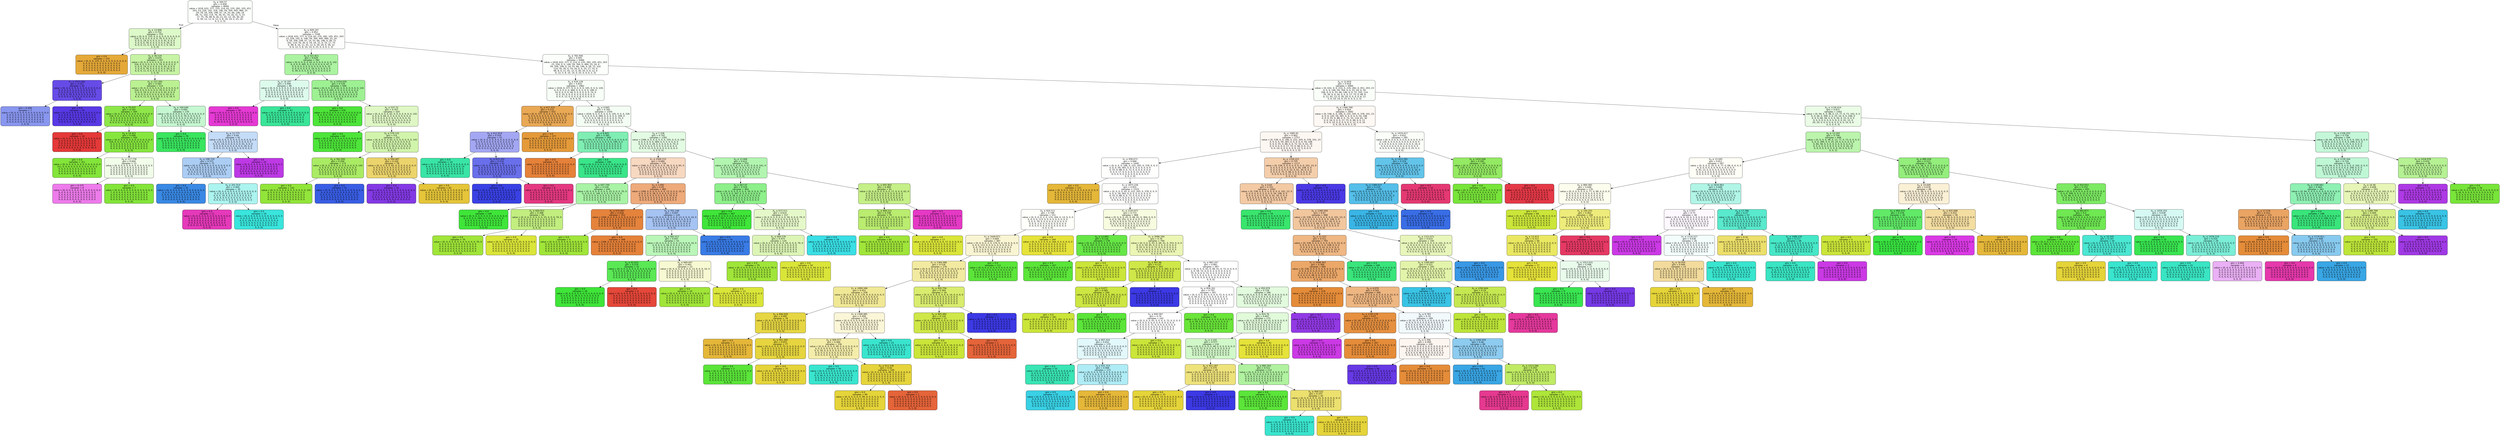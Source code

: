 digraph Tree {
node [shape=box, style="filled, rounded", color="black", fontname=helvetica] ;
edge [fontname=helvetica] ;
0 [label=<X<SUB>5</SUB> &le; 344.57<br/>gini = 0.958<br/>samples = 8000<br/>value = [418, 632, 377, 155, 214, 62, 235, 282, 105, 451<br/>203, 23, 226, 142, 318, 146, 59, 764, 445, 484, 25<br/>24, 79, 54, 356, 199, 47, 14, 55, 66, 146, 19<br/>28, 72, 102, 114, 76, 30, 41, 74, 16, 31, 5, 33<br/>17, 75, 76, 48, 8, 16, 11, 41, 12, 20, 30, 20<br/>6, 39, 12, 11, 6, 12, 5, 8, 10, 14, 2, 25, 18<br/>4, 2, 2, 3]>, fillcolor="#fcfffb"] ;
1 [label=<X<SUB>5</SUB> &le; 13.906<br/>gini = 0.752<br/>samples = 752<br/>value = [0, 0, 0, 155, 0, 0, 0, 0, 0, 0, 0, 0, 0, 0<br/>318, 0, 0, 0, 0, 0, 0, 0, 79, 0, 0, 0, 0, 0<br/>0, 0, 0, 19, 0, 0, 0, 0, 0, 0, 41, 0, 0, 0<br/>5, 0, 0, 0, 76, 0, 0, 0, 0, 0, 0, 20, 0, 0<br/>6, 0, 0, 11, 0, 0, 0, 0, 0, 0, 2, 0, 18, 0<br/>2, 0, 0]>, fillcolor="#ddf8c9"] ;
0 -> 1 [labeldistance=2.5, labelangle=45, headlabel="True"] ;
2 [label=<gini = 0.0<br/>samples = 155<br/>value = [0, 0, 0, 155, 0, 0, 0, 0, 0, 0, 0, 0, 0, 0<br/>0, 0, 0, 0, 0, 0, 0, 0, 0, 0, 0, 0, 0, 0<br/>0, 0, 0, 0, 0, 0, 0, 0, 0, 0, 0, 0, 0, 0<br/>0, 0, 0, 0, 0, 0, 0, 0, 0, 0, 0, 0, 0, 0<br/>0, 0, 0, 0, 0, 0, 0, 0, 0, 0, 0, 0, 0, 0<br/>0, 0, 0]>, fillcolor="#e5a939"] ;
1 -> 2 ;
3 [label=<X<SUB>5</SUB> &le; 36.519<br/>gini = 0.674<br/>samples = 597<br/>value = [0, 0, 0, 0, 0, 0, 0, 0, 0, 0, 0, 0, 0, 0<br/>318, 0, 0, 0, 0, 0, 0, 0, 79, 0, 0, 0, 0, 0<br/>0, 0, 0, 19, 0, 0, 0, 0, 0, 0, 41, 0, 0, 0<br/>5, 0, 0, 0, 76, 0, 0, 0, 0, 0, 0, 20, 0, 0<br/>6, 0, 0, 11, 0, 0, 0, 0, 0, 0, 2, 0, 18, 0<br/>2, 0, 0]>, fillcolor="#c6f3a4"] ;
1 -> 3 ;
4 [label=<X<SUB>7</SUB> &le; 2573.261<br/>gini = 0.157<br/>samples = 83<br/>value = [0, 0, 0, 0, 0, 0, 0, 0, 0, 0, 0, 0, 0, 0<br/>0, 0, 0, 0, 0, 0, 0, 0, 0, 0, 0, 0, 0, 0<br/>0, 0, 0, 0, 0, 0, 0, 0, 0, 0, 0, 0, 0, 0<br/>5, 0, 0, 0, 76, 0, 0, 0, 0, 0, 0, 0, 0, 0<br/>0, 0, 0, 0, 0, 0, 0, 0, 0, 0, 0, 0, 0, 0<br/>2, 0, 0]>, fillcolor="#674be7"] ;
3 -> 4 ;
5 [label=<gini = 0.408<br/>samples = 7<br/>value = [0, 0, 0, 0, 0, 0, 0, 0, 0, 0, 0, 0, 0, 0<br/>0, 0, 0, 0, 0, 0, 0, 0, 0, 0, 0, 0, 0, 0<br/>0, 0, 0, 0, 0, 0, 0, 0, 0, 0, 0, 0, 0, 0<br/>5, 0, 0, 0, 0, 0, 0, 0, 0, 0, 0, 0, 0, 0<br/>0, 0, 0, 0, 0, 0, 0, 0, 0, 0, 0, 0, 0, 0<br/>2, 0, 0]>, fillcolor="#8896ef"] ;
4 -> 5 ;
6 [label=<gini = 0.0<br/>samples = 76<br/>value = [0, 0, 0, 0, 0, 0, 0, 0, 0, 0, 0, 0, 0, 0<br/>0, 0, 0, 0, 0, 0, 0, 0, 0, 0, 0, 0, 0, 0<br/>0, 0, 0, 0, 0, 0, 0, 0, 0, 0, 0, 0, 0, 0<br/>0, 0, 0, 0, 76, 0, 0, 0, 0, 0, 0, 0, 0, 0<br/>0, 0, 0, 0, 0, 0, 0, 0, 0, 0, 0, 0, 0, 0<br/>0, 0, 0]>, fillcolor="#5839e5"] ;
4 -> 6 ;
7 [label=<X<SUB>5</SUB> &le; 157.283<br/>gini = 0.583<br/>samples = 514<br/>value = [0, 0, 0, 0, 0, 0, 0, 0, 0, 0, 0, 0, 0, 0<br/>318, 0, 0, 0, 0, 0, 0, 0, 79, 0, 0, 0, 0, 0<br/>0, 0, 0, 19, 0, 0, 0, 0, 0, 0, 41, 0, 0, 0<br/>0, 0, 0, 0, 0, 0, 0, 0, 0, 0, 0, 20, 0, 0<br/>6, 0, 0, 11, 0, 0, 0, 0, 0, 0, 2, 0, 18, 0<br/>0, 0, 0]>, fillcolor="#bbf192"] ;
3 -> 7 ;
8 [label=<X<SUB>5</SUB> &le; 75.037<br/>gini = 0.142<br/>samples = 344<br/>value = [0, 0, 0, 0, 0, 0, 0, 0, 0, 0, 0, 0, 0, 0<br/>318, 0, 0, 0, 0, 0, 0, 0, 0, 0, 0, 0, 0, 0<br/>0, 0, 0, 0, 0, 0, 0, 0, 0, 0, 0, 0, 0, 0<br/>0, 0, 0, 0, 0, 0, 0, 0, 0, 0, 0, 0, 0, 0<br/>6, 0, 0, 0, 0, 0, 0, 0, 0, 0, 2, 0, 18, 0<br/>0, 0, 0]>, fillcolor="#8de749"] ;
7 -> 8 ;
9 [label=<gini = 0.0<br/>samples = 18<br/>value = [0, 0, 0, 0, 0, 0, 0, 0, 0, 0, 0, 0, 0, 0<br/>0, 0, 0, 0, 0, 0, 0, 0, 0, 0, 0, 0, 0, 0<br/>0, 0, 0, 0, 0, 0, 0, 0, 0, 0, 0, 0, 0, 0<br/>0, 0, 0, 0, 0, 0, 0, 0, 0, 0, 0, 0, 0, 0<br/>0, 0, 0, 0, 0, 0, 0, 0, 0, 0, 0, 0, 18, 0<br/>0, 0, 0]>, fillcolor="#e53939"] ;
8 -> 9 ;
10 [label=<X<SUB>4</SUB> &le; 14.423<br/>gini = 0.048<br/>samples = 326<br/>value = [0, 0, 0, 0, 0, 0, 0, 0, 0, 0, 0, 0, 0, 0<br/>318, 0, 0, 0, 0, 0, 0, 0, 0, 0, 0, 0, 0, 0<br/>0, 0, 0, 0, 0, 0, 0, 0, 0, 0, 0, 0, 0, 0<br/>0, 0, 0, 0, 0, 0, 0, 0, 0, 0, 0, 0, 0, 0<br/>6, 0, 0, 0, 0, 0, 0, 0, 0, 0, 2, 0, 0, 0<br/>0, 0, 0]>, fillcolor="#86e63e"] ;
8 -> 10 ;
11 [label=<gini = 0.0<br/>samples = 311<br/>value = [0, 0, 0, 0, 0, 0, 0, 0, 0, 0, 0, 0, 0, 0<br/>311, 0, 0, 0, 0, 0, 0, 0, 0, 0, 0, 0, 0, 0<br/>0, 0, 0, 0, 0, 0, 0, 0, 0, 0, 0, 0, 0, 0<br/>0, 0, 0, 0, 0, 0, 0, 0, 0, 0, 0, 0, 0, 0<br/>0, 0, 0, 0, 0, 0, 0, 0, 0, 0, 0, 0, 0, 0<br/>0, 0, 0]>, fillcolor="#83e539"] ;
10 -> 11 ;
12 [label=<X<SUB>5</SUB> &le; 117.778<br/>gini = 0.604<br/>samples = 15<br/>value = [0, 0, 0, 0, 0, 0, 0, 0, 0, 0, 0, 0, 0, 0<br/>7, 0, 0, 0, 0, 0, 0, 0, 0, 0, 0, 0, 0, 0<br/>0, 0, 0, 0, 0, 0, 0, 0, 0, 0, 0, 0, 0, 0<br/>0, 0, 0, 0, 0, 0, 0, 0, 0, 0, 0, 0, 0, 0<br/>6, 0, 0, 0, 0, 0, 0, 0, 0, 0, 2, 0, 0, 0<br/>0, 0, 0]>, fillcolor="#f1fce9"] ;
10 -> 12 ;
13 [label=<gini = 0.375<br/>samples = 8<br/>value = [0, 0, 0, 0, 0, 0, 0, 0, 0, 0, 0, 0, 0, 0<br/>0, 0, 0, 0, 0, 0, 0, 0, 0, 0, 0, 0, 0, 0<br/>0, 0, 0, 0, 0, 0, 0, 0, 0, 0, 0, 0, 0, 0<br/>0, 0, 0, 0, 0, 0, 0, 0, 0, 0, 0, 0, 0, 0<br/>6, 0, 0, 0, 0, 0, 0, 0, 0, 0, 2, 0, 0, 0<br/>0, 0, 0]>, fillcolor="#ee7bec"] ;
12 -> 13 ;
14 [label=<gini = 0.0<br/>samples = 7<br/>value = [0, 0, 0, 0, 0, 0, 0, 0, 0, 0, 0, 0, 0, 0<br/>7, 0, 0, 0, 0, 0, 0, 0, 0, 0, 0, 0, 0, 0<br/>0, 0, 0, 0, 0, 0, 0, 0, 0, 0, 0, 0, 0, 0<br/>0, 0, 0, 0, 0, 0, 0, 0, 0, 0, 0, 0, 0, 0<br/>0, 0, 0, 0, 0, 0, 0, 0, 0, 0, 0, 0, 0, 0<br/>0, 0, 0]>, fillcolor="#83e539"] ;
12 -> 14 ;
15 [label=<X<SUB>5</SUB> &le; 169.649<br/>gini = 0.695<br/>samples = 170<br/>value = [0, 0, 0, 0, 0, 0, 0, 0, 0, 0, 0, 0, 0, 0<br/>0, 0, 0, 0, 0, 0, 0, 0, 79, 0, 0, 0, 0, 0<br/>0, 0, 0, 19, 0, 0, 0, 0, 0, 0, 41, 0, 0, 0<br/>0, 0, 0, 0, 0, 0, 0, 0, 0, 0, 0, 20, 0, 0<br/>0, 0, 0, 11, 0, 0, 0, 0, 0, 0, 0, 0, 0, 0<br/>0, 0, 0]>, fillcolor="#c5f7d0"] ;
7 -> 15 ;
16 [label=<gini = 0.0<br/>samples = 79<br/>value = [0, 0, 0, 0, 0, 0, 0, 0, 0, 0, 0, 0, 0, 0<br/>0, 0, 0, 0, 0, 0, 0, 0, 79, 0, 0, 0, 0, 0<br/>0, 0, 0, 0, 0, 0, 0, 0, 0, 0, 0, 0, 0, 0<br/>0, 0, 0, 0, 0, 0, 0, 0, 0, 0, 0, 0, 0, 0<br/>0, 0, 0, 0, 0, 0, 0, 0, 0, 0, 0, 0, 0, 0<br/>0, 0, 0]>, fillcolor="#39e55e"] ;
15 -> 16 ;
17 [label=<X<SUB>4</SUB> &le; 12.775<br/>gini = 0.69<br/>samples = 91<br/>value = [0, 0, 0, 0, 0, 0, 0, 0, 0, 0, 0, 0, 0, 0<br/>0, 0, 0, 0, 0, 0, 0, 0, 0, 0, 0, 0, 0, 0<br/>0, 0, 0, 19, 0, 0, 0, 0, 0, 0, 41, 0, 0, 0<br/>0, 0, 0, 0, 0, 0, 0, 0, 0, 0, 0, 20, 0, 0<br/>0, 0, 0, 11, 0, 0, 0, 0, 0, 0, 0, 0, 0, 0<br/>0, 0, 0]>, fillcolor="#c4dcf7"] ;
15 -> 17 ;
18 [label=<X<SUB>5</SUB> &le; 198.729<br/>gini = 0.571<br/>samples = 71<br/>value = [0, 0, 0, 0, 0, 0, 0, 0, 0, 0, 0, 0, 0, 0<br/>0, 0, 0, 0, 0, 0, 0, 0, 0, 0, 0, 0, 0, 0<br/>0, 0, 0, 19, 0, 0, 0, 0, 0, 0, 41, 0, 0, 0<br/>0, 0, 0, 0, 0, 0, 0, 0, 0, 0, 0, 0, 0, 0<br/>0, 0, 0, 11, 0, 0, 0, 0, 0, 0, 0, 0, 0, 0<br/>0, 0, 0]>, fillcolor="#abcdf4"] ;
17 -> 18 ;
19 [label=<gini = 0.0<br/>samples = 41<br/>value = [0, 0, 0, 0, 0, 0, 0, 0, 0, 0, 0, 0, 0, 0<br/>0, 0, 0, 0, 0, 0, 0, 0, 0, 0, 0, 0, 0, 0<br/>0, 0, 0, 0, 0, 0, 0, 0, 0, 0, 41, 0, 0, 0<br/>0, 0, 0, 0, 0, 0, 0, 0, 0, 0, 0, 0, 0, 0<br/>0, 0, 0, 0, 0, 0, 0, 0, 0, 0, 0, 0, 0, 0<br/>0, 0, 0]>, fillcolor="#3989e5"] ;
18 -> 19 ;
20 [label=<X<SUB>5</SUB> &le; 201.914<br/>gini = 0.464<br/>samples = 30<br/>value = [0, 0, 0, 0, 0, 0, 0, 0, 0, 0, 0, 0, 0, 0<br/>0, 0, 0, 0, 0, 0, 0, 0, 0, 0, 0, 0, 0, 0<br/>0, 0, 0, 19, 0, 0, 0, 0, 0, 0, 0, 0, 0, 0<br/>0, 0, 0, 0, 0, 0, 0, 0, 0, 0, 0, 0, 0, 0<br/>0, 0, 0, 11, 0, 0, 0, 0, 0, 0, 0, 0, 0, 0<br/>0, 0, 0]>, fillcolor="#acf4f0"] ;
18 -> 20 ;
21 [label=<gini = 0.0<br/>samples = 11<br/>value = [0, 0, 0, 0, 0, 0, 0, 0, 0, 0, 0, 0, 0, 0<br/>0, 0, 0, 0, 0, 0, 0, 0, 0, 0, 0, 0, 0, 0<br/>0, 0, 0, 0, 0, 0, 0, 0, 0, 0, 0, 0, 0, 0<br/>0, 0, 0, 0, 0, 0, 0, 0, 0, 0, 0, 0, 0, 0<br/>0, 0, 0, 11, 0, 0, 0, 0, 0, 0, 0, 0, 0, 0<br/>0, 0, 0]>, fillcolor="#e539ba"] ;
20 -> 21 ;
22 [label=<gini = 0.0<br/>samples = 19<br/>value = [0, 0, 0, 0, 0, 0, 0, 0, 0, 0, 0, 0, 0, 0<br/>0, 0, 0, 0, 0, 0, 0, 0, 0, 0, 0, 0, 0, 0<br/>0, 0, 0, 19, 0, 0, 0, 0, 0, 0, 0, 0, 0, 0<br/>0, 0, 0, 0, 0, 0, 0, 0, 0, 0, 0, 0, 0, 0<br/>0, 0, 0, 0, 0, 0, 0, 0, 0, 0, 0, 0, 0, 0<br/>0, 0, 0]>, fillcolor="#39e5dc"] ;
20 -> 22 ;
23 [label=<gini = 0.0<br/>samples = 20<br/>value = [0, 0, 0, 0, 0, 0, 0, 0, 0, 0, 0, 0, 0, 0<br/>0, 0, 0, 0, 0, 0, 0, 0, 0, 0, 0, 0, 0, 0<br/>0, 0, 0, 0, 0, 0, 0, 0, 0, 0, 0, 0, 0, 0<br/>0, 0, 0, 0, 0, 0, 0, 0, 0, 0, 0, 20, 0, 0<br/>0, 0, 0, 0, 0, 0, 0, 0, 0, 0, 0, 0, 0, 0<br/>0, 0, 0]>, fillcolor="#bd39e5"] ;
17 -> 23 ;
24 [label=<X<SUB>5</SUB> &le; 609.197<br/>gini = 0.952<br/>samples = 7248<br/>value = [418, 632, 377, 0, 214, 62, 235, 282, 105, 451, 203<br/>23, 226, 142, 0, 146, 59, 764, 445, 484, 25, 24<br/>0, 54, 356, 199, 47, 14, 55, 66, 146, 0, 28, 72<br/>102, 114, 76, 30, 0, 74, 16, 31, 0, 33, 17, 75<br/>0, 48, 8, 16, 11, 41, 12, 0, 30, 20, 0, 39, 12<br/>0, 6, 12, 5, 8, 10, 14, 0, 25, 0, 4, 0, 2, 3]>, fillcolor="#fcfefb"] ;
0 -> 24 [labeldistance=2.5, labelangle=-45, headlabel="False"] ;
25 [label=<X<SUB>5</SUB> &le; 521.811<br/>gini = 0.629<br/>samples = 782<br/>value = [0, 0, 0, 0, 0, 62, 0, 0, 0, 0, 0, 0, 0, 142<br/>0, 0, 0, 0, 445, 0, 0, 0, 0, 0, 0, 0, 47, 0<br/>0, 0, 0, 0, 0, 0, 0, 0, 0, 0, 0, 0, 0, 31<br/>0, 0, 0, 0, 0, 0, 0, 16, 0, 0, 0, 0, 0, 0<br/>0, 39, 0, 0, 0, 0, 0, 0, 0, 0, 0, 0, 0, 0<br/>0, 0, 0]>, fillcolor="#abf3a1"] ;
24 -> 25 ;
26 [label=<X<SUB>4</SUB> &le; 14.197<br/>gini = 0.496<br/>samples = 86<br/>value = [0, 0, 0, 0, 0, 0, 0, 0, 0, 0, 0, 0, 0, 0<br/>0, 0, 0, 0, 0, 0, 0, 0, 0, 0, 0, 0, 47, 0<br/>0, 0, 0, 0, 0, 0, 0, 0, 0, 0, 0, 0, 0, 0<br/>0, 0, 0, 0, 0, 0, 0, 0, 0, 0, 0, 0, 0, 0<br/>0, 39, 0, 0, 0, 0, 0, 0, 0, 0, 0, 0, 0, 0<br/>0, 0, 0]>, fillcolor="#ddfbed"] ;
25 -> 26 ;
27 [label=<gini = 0.0<br/>samples = 39<br/>value = [0, 0, 0, 0, 0, 0, 0, 0, 0, 0, 0, 0, 0, 0<br/>0, 0, 0, 0, 0, 0, 0, 0, 0, 0, 0, 0, 0, 0<br/>0, 0, 0, 0, 0, 0, 0, 0, 0, 0, 0, 0, 0, 0<br/>0, 0, 0, 0, 0, 0, 0, 0, 0, 0, 0, 0, 0, 0<br/>0, 39, 0, 0, 0, 0, 0, 0, 0, 0, 0, 0, 0, 0<br/>0, 0, 0]>, fillcolor="#e539d4"] ;
26 -> 27 ;
28 [label=<gini = 0.0<br/>samples = 47<br/>value = [0, 0, 0, 0, 0, 0, 0, 0, 0, 0, 0, 0, 0, 0<br/>0, 0, 0, 0, 0, 0, 0, 0, 0, 0, 0, 0, 47, 0<br/>0, 0, 0, 0, 0, 0, 0, 0, 0, 0, 0, 0, 0, 0<br/>0, 0, 0, 0, 0, 0, 0, 0, 0, 0, 0, 0, 0, 0<br/>0, 0, 0, 0, 0, 0, 0, 0, 0, 0, 0, 0, 0, 0<br/>0, 0, 0]>, fillcolor="#39e598"] ;
26 -> 28 ;
29 [label=<X<SUB>7</SUB> &le; 2254.039<br/>gini = 0.539<br/>samples = 696<br/>value = [0, 0, 0, 0, 0, 62, 0, 0, 0, 0, 0, 0, 0, 142<br/>0, 0, 0, 0, 445, 0, 0, 0, 0, 0, 0, 0, 0, 0<br/>0, 0, 0, 0, 0, 0, 0, 0, 0, 0, 0, 0, 0, 31<br/>0, 0, 0, 0, 0, 0, 0, 16, 0, 0, 0, 0, 0, 0<br/>0, 0, 0, 0, 0, 0, 0, 0, 0, 0, 0, 0, 0, 0<br/>0, 0, 0]>, fillcolor="#9ef193"] ;
25 -> 29 ;
30 [label=<gini = 0.0<br/>samples = 376<br/>value = [0, 0, 0, 0, 0, 0, 0, 0, 0, 0, 0, 0, 0, 0<br/>0, 0, 0, 0, 376, 0, 0, 0, 0, 0, 0, 0, 0, 0<br/>0, 0, 0, 0, 0, 0, 0, 0, 0, 0, 0, 0, 0, 0<br/>0, 0, 0, 0, 0, 0, 0, 0, 0, 0, 0, 0, 0, 0<br/>0, 0, 0, 0, 0, 0, 0, 0, 0, 0, 0, 0, 0, 0<br/>0, 0, 0]>, fillcolor="#4de539"] ;
29 -> 30 ;
31 [label=<X<SUB>5</SUB> &le; 537.72<br/>gini = 0.707<br/>samples = 320<br/>value = [0, 0, 0, 0, 0, 62, 0, 0, 0, 0, 0, 0, 0, 142<br/>0, 0, 0, 0, 69, 0, 0, 0, 0, 0, 0, 0, 0, 0<br/>0, 0, 0, 0, 0, 0, 0, 0, 0, 0, 0, 0, 0, 31<br/>0, 0, 0, 0, 0, 0, 0, 16, 0, 0, 0, 0, 0, 0<br/>0, 0, 0, 0, 0, 0, 0, 0, 0, 0, 0, 0, 0, 0<br/>0, 0, 0]>, fillcolor="#dff7c5"] ;
29 -> 31 ;
32 [label=<gini = 0.0<br/>samples = 69<br/>value = [0, 0, 0, 0, 0, 0, 0, 0, 0, 0, 0, 0, 0, 0<br/>0, 0, 0, 0, 69, 0, 0, 0, 0, 0, 0, 0, 0, 0<br/>0, 0, 0, 0, 0, 0, 0, 0, 0, 0, 0, 0, 0, 0<br/>0, 0, 0, 0, 0, 0, 0, 0, 0, 0, 0, 0, 0, 0<br/>0, 0, 0, 0, 0, 0, 0, 0, 0, 0, 0, 0, 0, 0<br/>0, 0, 0]>, fillcolor="#4de539"] ;
31 -> 32 ;
33 [label=<X<SUB>5</SUB> &le; 578.125<br/>gini = 0.6<br/>samples = 251<br/>value = [0, 0, 0, 0, 0, 62, 0, 0, 0, 0, 0, 0, 0, 142<br/>0, 0, 0, 0, 0, 0, 0, 0, 0, 0, 0, 0, 0, 0<br/>0, 0, 0, 0, 0, 0, 0, 0, 0, 0, 0, 0, 0, 31<br/>0, 0, 0, 0, 0, 0, 0, 16, 0, 0, 0, 0, 0, 0<br/>0, 0, 0, 0, 0, 0, 0, 0, 0, 0, 0, 0, 0, 0<br/>0, 0, 0]>, fillcolor="#d1f4ab"] ;
31 -> 33 ;
34 [label=<X<SUB>5</SUB> &le; 561.992<br/>gini = 0.294<br/>samples = 173<br/>value = [0, 0, 0, 0, 0, 0, 0, 0, 0, 0, 0, 0, 0, 142<br/>0, 0, 0, 0, 0, 0, 0, 0, 0, 0, 0, 0, 0, 0<br/>0, 0, 0, 0, 0, 0, 0, 0, 0, 0, 0, 0, 0, 31<br/>0, 0, 0, 0, 0, 0, 0, 0, 0, 0, 0, 0, 0, 0<br/>0, 0, 0, 0, 0, 0, 0, 0, 0, 0, 0, 0, 0, 0<br/>0, 0, 0]>, fillcolor="#aaeb64"] ;
33 -> 34 ;
35 [label=<gini = 0.0<br/>samples = 142<br/>value = [0, 0, 0, 0, 0, 0, 0, 0, 0, 0, 0, 0, 0, 142<br/>0, 0, 0, 0, 0, 0, 0, 0, 0, 0, 0, 0, 0, 0<br/>0, 0, 0, 0, 0, 0, 0, 0, 0, 0, 0, 0, 0, 0<br/>0, 0, 0, 0, 0, 0, 0, 0, 0, 0, 0, 0, 0, 0<br/>0, 0, 0, 0, 0, 0, 0, 0, 0, 0, 0, 0, 0, 0<br/>0, 0, 0]>, fillcolor="#92e539"] ;
34 -> 35 ;
36 [label=<gini = 0.0<br/>samples = 31<br/>value = [0, 0, 0, 0, 0, 0, 0, 0, 0, 0, 0, 0, 0, 0<br/>0, 0, 0, 0, 0, 0, 0, 0, 0, 0, 0, 0, 0, 0<br/>0, 0, 0, 0, 0, 0, 0, 0, 0, 0, 0, 0, 0, 31<br/>0, 0, 0, 0, 0, 0, 0, 0, 0, 0, 0, 0, 0, 0<br/>0, 0, 0, 0, 0, 0, 0, 0, 0, 0, 0, 0, 0, 0<br/>0, 0, 0]>, fillcolor="#395ee5"] ;
34 -> 36 ;
37 [label=<X<SUB>5</SUB> &le; 594.487<br/>gini = 0.326<br/>samples = 78<br/>value = [0, 0, 0, 0, 0, 62, 0, 0, 0, 0, 0, 0, 0, 0<br/>0, 0, 0, 0, 0, 0, 0, 0, 0, 0, 0, 0, 0, 0<br/>0, 0, 0, 0, 0, 0, 0, 0, 0, 0, 0, 0, 0, 0<br/>0, 0, 0, 0, 0, 0, 0, 16, 0, 0, 0, 0, 0, 0<br/>0, 0, 0, 0, 0, 0, 0, 0, 0, 0, 0, 0, 0, 0<br/>0, 0, 0]>, fillcolor="#ecd46c"] ;
33 -> 37 ;
38 [label=<gini = 0.0<br/>samples = 16<br/>value = [0, 0, 0, 0, 0, 0, 0, 0, 0, 0, 0, 0, 0, 0<br/>0, 0, 0, 0, 0, 0, 0, 0, 0, 0, 0, 0, 0, 0<br/>0, 0, 0, 0, 0, 0, 0, 0, 0, 0, 0, 0, 0, 0<br/>0, 0, 0, 0, 0, 0, 0, 16, 0, 0, 0, 0, 0, 0<br/>0, 0, 0, 0, 0, 0, 0, 0, 0, 0, 0, 0, 0, 0<br/>0, 0, 0]>, fillcolor="#8339e5"] ;
37 -> 38 ;
39 [label=<gini = 0.0<br/>samples = 62<br/>value = [0, 0, 0, 0, 0, 62, 0, 0, 0, 0, 0, 0, 0, 0<br/>0, 0, 0, 0, 0, 0, 0, 0, 0, 0, 0, 0, 0, 0<br/>0, 0, 0, 0, 0, 0, 0, 0, 0, 0, 0, 0, 0, 0<br/>0, 0, 0, 0, 0, 0, 0, 0, 0, 0, 0, 0, 0, 0<br/>0, 0, 0, 0, 0, 0, 0, 0, 0, 0, 0, 0, 0, 0<br/>0, 0, 0]>, fillcolor="#e5c539"] ;
37 -> 39 ;
40 [label=<X<SUB>5</SUB> &le; 782.406<br/>gini = 0.945<br/>samples = 6466<br/>value = [418, 632, 377, 0, 214, 0, 235, 282, 105, 451, 203<br/>23, 226, 0, 0, 146, 59, 764, 0, 484, 25, 24, 0<br/>54, 356, 199, 0, 14, 55, 66, 146, 0, 28, 72, 102<br/>114, 76, 30, 0, 74, 16, 0, 0, 33, 17, 75, 0<br/>48, 8, 0, 11, 41, 12, 0, 30, 20, 0, 0, 12, 0<br/>6, 12, 5, 8, 10, 14, 0, 25, 0, 4, 0, 2, 3]>, fillcolor="#fbfefb"] ;
24 -> 40 ;
41 [label=<X<SUB>5</SUB> &le; 634.128<br/>gini = 0.832<br/>samples = 1982<br/>value = [418, 0, 377, 0, 0, 0, 0, 0, 105, 0, 0, 0, 226<br/>0, 0, 0, 0, 0, 0, 484, 0, 0, 0, 0, 0, 199, 0<br/>14, 0, 0, 0, 0, 28, 0, 0, 0, 0, 0, 0, 74, 0<br/>0, 0, 33, 0, 0, 0, 0, 0, 0, 0, 0, 0, 0, 0<br/>0, 0, 0, 12, 0, 0, 0, 0, 8, 0, 0, 0, 0, 0<br/>4, 0, 0, 0]>, fillcolor="#f7fef7"] ;
40 -> 41 ;
42 [label=<X<SUB>5</SUB> &le; 617.433<br/>gini = 0.231<br/>samples = 432<br/>value = [0, 0, 377, 0, 0, 0, 0, 0, 0, 0, 0, 0, 0, 0<br/>0, 0, 0, 0, 0, 0, 0, 0, 0, 0, 0, 0, 0, 14<br/>0, 0, 0, 0, 0, 0, 0, 0, 0, 0, 0, 0, 0, 0<br/>0, 33, 0, 0, 0, 0, 0, 0, 0, 0, 0, 0, 0, 0<br/>0, 0, 0, 0, 0, 0, 0, 8, 0, 0, 0, 0, 0, 0<br/>0, 0, 0]>, fillcolor="#e9a854"] ;
41 -> 42 ;
43 [label=<X<SUB>5</SUB> &le; 612.919<br/>gini = 0.554<br/>samples = 55<br/>value = [0, 0, 0, 0, 0, 0, 0, 0, 0, 0, 0, 0, 0, 0<br/>0, 0, 0, 0, 0, 0, 0, 0, 0, 0, 0, 0, 0, 14<br/>0, 0, 0, 0, 0, 0, 0, 0, 0, 0, 0, 0, 0, 0<br/>0, 33, 0, 0, 0, 0, 0, 0, 0, 0, 0, 0, 0, 0<br/>0, 0, 0, 0, 0, 0, 0, 8, 0, 0, 0, 0, 0, 0<br/>0, 0, 0]>, fillcolor="#a3a7f3"] ;
42 -> 43 ;
44 [label=<gini = 0.0<br/>samples = 14<br/>value = [0, 0, 0, 0, 0, 0, 0, 0, 0, 0, 0, 0, 0, 0<br/>0, 0, 0, 0, 0, 0, 0, 0, 0, 0, 0, 0, 0, 14<br/>0, 0, 0, 0, 0, 0, 0, 0, 0, 0, 0, 0, 0, 0<br/>0, 0, 0, 0, 0, 0, 0, 0, 0, 0, 0, 0, 0, 0<br/>0, 0, 0, 0, 0, 0, 0, 0, 0, 0, 0, 0, 0, 0<br/>0, 0, 0]>, fillcolor="#39e5a6"] ;
43 -> 44 ;
45 [label=<X<SUB>5</SUB> &le; 615.102<br/>gini = 0.314<br/>samples = 41<br/>value = [0, 0, 0, 0, 0, 0, 0, 0, 0, 0, 0, 0, 0, 0<br/>0, 0, 0, 0, 0, 0, 0, 0, 0, 0, 0, 0, 0, 0<br/>0, 0, 0, 0, 0, 0, 0, 0, 0, 0, 0, 0, 0, 0<br/>0, 33, 0, 0, 0, 0, 0, 0, 0, 0, 0, 0, 0, 0<br/>0, 0, 0, 0, 0, 0, 0, 8, 0, 0, 0, 0, 0, 0<br/>0, 0, 0]>, fillcolor="#696feb"] ;
43 -> 45 ;
46 [label=<gini = 0.0<br/>samples = 33<br/>value = [0, 0, 0, 0, 0, 0, 0, 0, 0, 0, 0, 0, 0, 0<br/>0, 0, 0, 0, 0, 0, 0, 0, 0, 0, 0, 0, 0, 0<br/>0, 0, 0, 0, 0, 0, 0, 0, 0, 0, 0, 0, 0, 0<br/>0, 33, 0, 0, 0, 0, 0, 0, 0, 0, 0, 0, 0, 0<br/>0, 0, 0, 0, 0, 0, 0, 0, 0, 0, 0, 0, 0, 0<br/>0, 0, 0]>, fillcolor="#3941e5"] ;
45 -> 46 ;
47 [label=<gini = 0.0<br/>samples = 8<br/>value = [0, 0, 0, 0, 0, 0, 0, 0, 0, 0, 0, 0, 0, 0<br/>0, 0, 0, 0, 0, 0, 0, 0, 0, 0, 0, 0, 0, 0<br/>0, 0, 0, 0, 0, 0, 0, 0, 0, 0, 0, 0, 0, 0<br/>0, 0, 0, 0, 0, 0, 0, 0, 0, 0, 0, 0, 0, 0<br/>0, 0, 0, 0, 0, 0, 0, 8, 0, 0, 0, 0, 0, 0<br/>0, 0, 0]>, fillcolor="#e53981"] ;
45 -> 47 ;
48 [label=<gini = 0.0<br/>samples = 377<br/>value = [0, 0, 377, 0, 0, 0, 0, 0, 0, 0, 0, 0, 0, 0<br/>0, 0, 0, 0, 0, 0, 0, 0, 0, 0, 0, 0, 0, 0<br/>0, 0, 0, 0, 0, 0, 0, 0, 0, 0, 0, 0, 0, 0<br/>0, 0, 0, 0, 0, 0, 0, 0, 0, 0, 0, 0, 0, 0<br/>0, 0, 0, 0, 0, 0, 0, 0, 0, 0, 0, 0, 0, 0<br/>0, 0, 0]>, fillcolor="#e59a39"] ;
42 -> 48 ;
49 [label=<X<SUB>0</SUB> &le; 0.845<br/>gini = 0.785<br/>samples = 1550<br/>value = [418, 0, 0, 0, 0, 0, 0, 0, 105, 0, 0, 0, 226<br/>0, 0, 0, 0, 0, 0, 484, 0, 0, 0, 0, 0, 199, 0<br/>0, 0, 0, 0, 0, 28, 0, 0, 0, 0, 0, 0, 74, 0<br/>0, 0, 0, 0, 0, 0, 0, 0, 0, 0, 0, 0, 0, 0<br/>0, 0, 0, 12, 0, 0, 0, 0, 0, 0, 0, 0, 0, 0<br/>4, 0, 0, 0]>, fillcolor="#f4fdf3"] ;
41 -> 49 ;
50 [label=<X<SUB>4</SUB> &le; 8.805<br/>gini = 0.385<br/>samples = 269<br/>value = [70, 0, 0, 0, 0, 0, 0, 0, 0, 0, 0, 0, 0, 0<br/>0, 0, 0, 0, 0, 0, 0, 0, 0, 0, 0, 199, 0, 0<br/>0, 0, 0, 0, 0, 0, 0, 0, 0, 0, 0, 0, 0, 0<br/>0, 0, 0, 0, 0, 0, 0, 0, 0, 0, 0, 0, 0, 0<br/>0, 0, 0, 0, 0, 0, 0, 0, 0, 0, 0, 0, 0, 0<br/>0, 0, 0]>, fillcolor="#7feeb3"] ;
49 -> 50 ;
51 [label=<gini = 0.0<br/>samples = 70<br/>value = [70, 0, 0, 0, 0, 0, 0, 0, 0, 0, 0, 0, 0, 0<br/>0, 0, 0, 0, 0, 0, 0, 0, 0, 0, 0, 0, 0, 0<br/>0, 0, 0, 0, 0, 0, 0, 0, 0, 0, 0, 0, 0, 0<br/>0, 0, 0, 0, 0, 0, 0, 0, 0, 0, 0, 0, 0, 0<br/>0, 0, 0, 0, 0, 0, 0, 0, 0, 0, 0, 0, 0, 0<br/>0, 0, 0]>, fillcolor="#e58139"] ;
50 -> 51 ;
52 [label=<gini = 0.0<br/>samples = 199<br/>value = [0, 0, 0, 0, 0, 0, 0, 0, 0, 0, 0, 0, 0, 0<br/>0, 0, 0, 0, 0, 0, 0, 0, 0, 0, 0, 199, 0, 0<br/>0, 0, 0, 0, 0, 0, 0, 0, 0, 0, 0, 0, 0, 0<br/>0, 0, 0, 0, 0, 0, 0, 0, 0, 0, 0, 0, 0, 0<br/>0, 0, 0, 0, 0, 0, 0, 0, 0, 0, 0, 0, 0, 0<br/>0, 0, 0]>, fillcolor="#39e589"] ;
50 -> 52 ;
53 [label=<X<SUB>4</SUB> &le; 7.338<br/>gini = 0.742<br/>samples = 1281<br/>value = [348, 0, 0, 0, 0, 0, 0, 0, 105, 0, 0, 0, 226<br/>0, 0, 0, 0, 0, 0, 484, 0, 0, 0, 0, 0, 0, 0<br/>0, 0, 0, 0, 0, 28, 0, 0, 0, 0, 0, 0, 74, 0<br/>0, 0, 0, 0, 0, 0, 0, 0, 0, 0, 0, 0, 0, 0<br/>0, 0, 0, 12, 0, 0, 0, 0, 0, 0, 0, 0, 0, 0<br/>4, 0, 0, 0]>, fillcolor="#e3fbe2"] ;
49 -> 53 ;
54 [label=<X<SUB>7</SUB> &le; 2569.153<br/>gini = 0.684<br/>samples = 726<br/>value = [348, 0, 0, 0, 0, 0, 0, 0, 38, 0, 0, 0, 85, 0<br/>0, 0, 0, 0, 0, 177, 0, 0, 0, 0, 0, 0, 0, 0<br/>0, 0, 0, 0, 0, 0, 0, 0, 0, 0, 0, 74, 0, 0<br/>0, 0, 0, 0, 0, 0, 0, 0, 0, 0, 0, 0, 0, 0<br/>0, 0, 0, 0, 0, 0, 0, 0, 0, 0, 0, 0, 0, 4<br/>0, 0, 0]>, fillcolor="#f7d8c1"] ;
53 -> 54 ;
55 [label=<X<SUB>5</SUB> &le; 647.749<br/>gini = 0.534<br/>samples = 244<br/>value = [0, 0, 0, 0, 0, 0, 0, 0, 25, 0, 0, 0, 70, 0<br/>0, 0, 0, 0, 0, 149, 0, 0, 0, 0, 0, 0, 0, 0<br/>0, 0, 0, 0, 0, 0, 0, 0, 0, 0, 0, 0, 0, 0<br/>0, 0, 0, 0, 0, 0, 0, 0, 0, 0, 0, 0, 0, 0<br/>0, 0, 0, 0, 0, 0, 0, 0, 0, 0, 0, 0, 0, 0<br/>0, 0, 0]>, fillcolor="#a8f3a5"] ;
54 -> 55 ;
56 [label=<gini = 0.0<br/>samples = 149<br/>value = [0, 0, 0, 0, 0, 0, 0, 0, 0, 0, 0, 0, 0, 0<br/>0, 0, 0, 0, 0, 149, 0, 0, 0, 0, 0, 0, 0, 0<br/>0, 0, 0, 0, 0, 0, 0, 0, 0, 0, 0, 0, 0, 0<br/>0, 0, 0, 0, 0, 0, 0, 0, 0, 0, 0, 0, 0, 0<br/>0, 0, 0, 0, 0, 0, 0, 0, 0, 0, 0, 0, 0, 0<br/>0, 0, 0]>, fillcolor="#3fe539"] ;
55 -> 56 ;
57 [label=<X<SUB>5</SUB> &le; 669.053<br/>gini = 0.388<br/>samples = 95<br/>value = [0, 0, 0, 0, 0, 0, 0, 0, 25, 0, 0, 0, 70, 0<br/>0, 0, 0, 0, 0, 0, 0, 0, 0, 0, 0, 0, 0, 0<br/>0, 0, 0, 0, 0, 0, 0, 0, 0, 0, 0, 0, 0, 0<br/>0, 0, 0, 0, 0, 0, 0, 0, 0, 0, 0, 0, 0, 0<br/>0, 0, 0, 0, 0, 0, 0, 0, 0, 0, 0, 0, 0, 0<br/>0, 0, 0]>, fillcolor="#c2ee80"] ;
55 -> 57 ;
58 [label=<gini = 0.0<br/>samples = 70<br/>value = [0, 0, 0, 0, 0, 0, 0, 0, 0, 0, 0, 0, 70, 0<br/>0, 0, 0, 0, 0, 0, 0, 0, 0, 0, 0, 0, 0, 0<br/>0, 0, 0, 0, 0, 0, 0, 0, 0, 0, 0, 0, 0, 0<br/>0, 0, 0, 0, 0, 0, 0, 0, 0, 0, 0, 0, 0, 0<br/>0, 0, 0, 0, 0, 0, 0, 0, 0, 0, 0, 0, 0, 0<br/>0, 0, 0]>, fillcolor="#a0e539"] ;
57 -> 58 ;
59 [label=<gini = 0.0<br/>samples = 25<br/>value = [0, 0, 0, 0, 0, 0, 0, 0, 25, 0, 0, 0, 0, 0<br/>0, 0, 0, 0, 0, 0, 0, 0, 0, 0, 0, 0, 0, 0<br/>0, 0, 0, 0, 0, 0, 0, 0, 0, 0, 0, 0, 0, 0<br/>0, 0, 0, 0, 0, 0, 0, 0, 0, 0, 0, 0, 0, 0<br/>0, 0, 0, 0, 0, 0, 0, 0, 0, 0, 0, 0, 0, 0<br/>0, 0, 0]>, fillcolor="#dae539"] ;
57 -> 59 ;
60 [label=<X<SUB>4</SUB> &le; 3.492<br/>gini = 0.45<br/>samples = 482<br/>value = [348, 0, 0, 0, 0, 0, 0, 0, 13, 0, 0, 0, 15, 0<br/>0, 0, 0, 0, 0, 28, 0, 0, 0, 0, 0, 0, 0, 0<br/>0, 0, 0, 0, 0, 0, 0, 0, 0, 0, 0, 74, 0, 0<br/>0, 0, 0, 0, 0, 0, 0, 0, 0, 0, 0, 0, 0, 0<br/>0, 0, 0, 0, 0, 0, 0, 0, 0, 0, 0, 0, 0, 4<br/>0, 0, 0]>, fillcolor="#eeaa7a"] ;
54 -> 60 ;
61 [label=<X<SUB>5</SUB> &le; 674.897<br/>gini = 0.028<br/>samples = 353<br/>value = [348, 0, 0, 0, 0, 0, 0, 0, 0, 0, 0, 0, 5, 0<br/>0, 0, 0, 0, 0, 0, 0, 0, 0, 0, 0, 0, 0, 0<br/>0, 0, 0, 0, 0, 0, 0, 0, 0, 0, 0, 0, 0, 0<br/>0, 0, 0, 0, 0, 0, 0, 0, 0, 0, 0, 0, 0, 0<br/>0, 0, 0, 0, 0, 0, 0, 0, 0, 0, 0, 0, 0, 0<br/>0, 0, 0]>, fillcolor="#e5833c"] ;
60 -> 61 ;
62 [label=<gini = 0.0<br/>samples = 5<br/>value = [0, 0, 0, 0, 0, 0, 0, 0, 0, 0, 0, 0, 5, 0<br/>0, 0, 0, 0, 0, 0, 0, 0, 0, 0, 0, 0, 0, 0<br/>0, 0, 0, 0, 0, 0, 0, 0, 0, 0, 0, 0, 0, 0<br/>0, 0, 0, 0, 0, 0, 0, 0, 0, 0, 0, 0, 0, 0<br/>0, 0, 0, 0, 0, 0, 0, 0, 0, 0, 0, 0, 0, 0<br/>0, 0, 0]>, fillcolor="#a0e539"] ;
61 -> 62 ;
63 [label=<gini = 0.0<br/>samples = 348<br/>value = [348, 0, 0, 0, 0, 0, 0, 0, 0, 0, 0, 0, 0, 0<br/>0, 0, 0, 0, 0, 0, 0, 0, 0, 0, 0, 0, 0, 0<br/>0, 0, 0, 0, 0, 0, 0, 0, 0, 0, 0, 0, 0, 0<br/>0, 0, 0, 0, 0, 0, 0, 0, 0, 0, 0, 0, 0, 0<br/>0, 0, 0, 0, 0, 0, 0, 0, 0, 0, 0, 0, 0, 0<br/>0, 0, 0]>, fillcolor="#e58139"] ;
61 -> 63 ;
64 [label=<X<SUB>5</SUB> &le; 701.149<br/>gini = 0.607<br/>samples = 129<br/>value = [0, 0, 0, 0, 0, 0, 0, 0, 13, 0, 0, 0, 10, 0<br/>0, 0, 0, 0, 0, 28, 0, 0, 0, 0, 0, 0, 0, 0<br/>0, 0, 0, 0, 0, 0, 0, 0, 0, 0, 0, 74, 0, 0<br/>0, 0, 0, 0, 0, 0, 0, 0, 0, 0, 0, 0, 0, 0<br/>0, 0, 0, 0, 0, 0, 0, 0, 0, 0, 0, 0, 0, 4<br/>0, 0, 0]>, fillcolor="#a5c3f3"] ;
60 -> 64 ;
65 [label=<X<SUB>5</SUB> &le; 662.017<br/>gini = 0.647<br/>samples = 55<br/>value = [0, 0, 0, 0, 0, 0, 0, 0, 13, 0, 0, 0, 10, 0<br/>0, 0, 0, 0, 0, 28, 0, 0, 0, 0, 0, 0, 0, 0<br/>0, 0, 0, 0, 0, 0, 0, 0, 0, 0, 0, 0, 0, 0<br/>0, 0, 0, 0, 0, 0, 0, 0, 0, 0, 0, 0, 0, 0<br/>0, 0, 0, 0, 0, 0, 0, 0, 0, 0, 0, 0, 0, 4<br/>0, 0, 0]>, fillcolor="#baf6b8"] ;
64 -> 65 ;
66 [label=<X<SUB>0</SUB> &le; 62.623<br/>gini = 0.219<br/>samples = 32<br/>value = [0, 0, 0, 0, 0, 0, 0, 0, 0, 0, 0, 0, 0, 0<br/>0, 0, 0, 0, 0, 28, 0, 0, 0, 0, 0, 0, 0, 0<br/>0, 0, 0, 0, 0, 0, 0, 0, 0, 0, 0, 0, 0, 0<br/>0, 0, 0, 0, 0, 0, 0, 0, 0, 0, 0, 0, 0, 0<br/>0, 0, 0, 0, 0, 0, 0, 0, 0, 0, 0, 0, 0, 4<br/>0, 0, 0]>, fillcolor="#5ae955"] ;
65 -> 66 ;
67 [label=<gini = 0.0<br/>samples = 28<br/>value = [0, 0, 0, 0, 0, 0, 0, 0, 0, 0, 0, 0, 0, 0<br/>0, 0, 0, 0, 0, 28, 0, 0, 0, 0, 0, 0, 0, 0<br/>0, 0, 0, 0, 0, 0, 0, 0, 0, 0, 0, 0, 0, 0<br/>0, 0, 0, 0, 0, 0, 0, 0, 0, 0, 0, 0, 0, 0<br/>0, 0, 0, 0, 0, 0, 0, 0, 0, 0, 0, 0, 0, 0<br/>0, 0, 0]>, fillcolor="#3fe539"] ;
66 -> 67 ;
68 [label=<gini = 0.0<br/>samples = 4<br/>value = [0, 0, 0, 0, 0, 0, 0, 0, 0, 0, 0, 0, 0, 0<br/>0, 0, 0, 0, 0, 0, 0, 0, 0, 0, 0, 0, 0, 0<br/>0, 0, 0, 0, 0, 0, 0, 0, 0, 0, 0, 0, 0, 0<br/>0, 0, 0, 0, 0, 0, 0, 0, 0, 0, 0, 0, 0, 0<br/>0, 0, 0, 0, 0, 0, 0, 0, 0, 0, 0, 0, 0, 4<br/>0, 0, 0]>, fillcolor="#e54739"] ;
66 -> 68 ;
69 [label=<X<SUB>5</SUB> &le; 669.447<br/>gini = 0.491<br/>samples = 23<br/>value = [0, 0, 0, 0, 0, 0, 0, 0, 13, 0, 0, 0, 10, 0<br/>0, 0, 0, 0, 0, 0, 0, 0, 0, 0, 0, 0, 0, 0<br/>0, 0, 0, 0, 0, 0, 0, 0, 0, 0, 0, 0, 0, 0<br/>0, 0, 0, 0, 0, 0, 0, 0, 0, 0, 0, 0, 0, 0<br/>0, 0, 0, 0, 0, 0, 0, 0, 0, 0, 0, 0, 0, 0<br/>0, 0, 0]>, fillcolor="#f6f9d1"] ;
65 -> 69 ;
70 [label=<gini = 0.0<br/>samples = 10<br/>value = [0, 0, 0, 0, 0, 0, 0, 0, 0, 0, 0, 0, 10, 0<br/>0, 0, 0, 0, 0, 0, 0, 0, 0, 0, 0, 0, 0, 0<br/>0, 0, 0, 0, 0, 0, 0, 0, 0, 0, 0, 0, 0, 0<br/>0, 0, 0, 0, 0, 0, 0, 0, 0, 0, 0, 0, 0, 0<br/>0, 0, 0, 0, 0, 0, 0, 0, 0, 0, 0, 0, 0, 0<br/>0, 0, 0]>, fillcolor="#a0e539"] ;
69 -> 70 ;
71 [label=<gini = 0.0<br/>samples = 13<br/>value = [0, 0, 0, 0, 0, 0, 0, 0, 13, 0, 0, 0, 0, 0<br/>0, 0, 0, 0, 0, 0, 0, 0, 0, 0, 0, 0, 0, 0<br/>0, 0, 0, 0, 0, 0, 0, 0, 0, 0, 0, 0, 0, 0<br/>0, 0, 0, 0, 0, 0, 0, 0, 0, 0, 0, 0, 0, 0<br/>0, 0, 0, 0, 0, 0, 0, 0, 0, 0, 0, 0, 0, 0<br/>0, 0, 0]>, fillcolor="#dae539"] ;
69 -> 71 ;
72 [label=<gini = 0.0<br/>samples = 74<br/>value = [0, 0, 0, 0, 0, 0, 0, 0, 0, 0, 0, 0, 0, 0<br/>0, 0, 0, 0, 0, 0, 0, 0, 0, 0, 0, 0, 0, 0<br/>0, 0, 0, 0, 0, 0, 0, 0, 0, 0, 0, 74, 0, 0<br/>0, 0, 0, 0, 0, 0, 0, 0, 0, 0, 0, 0, 0, 0<br/>0, 0, 0, 0, 0, 0, 0, 0, 0, 0, 0, 0, 0, 0<br/>0, 0, 0]>, fillcolor="#397be5"] ;
64 -> 72 ;
73 [label=<X<SUB>4</SUB> &le; 13.406<br/>gini = 0.612<br/>samples = 555<br/>value = [0, 0, 0, 0, 0, 0, 0, 0, 67, 0, 0, 0, 141, 0<br/>0, 0, 0, 0, 0, 307, 0, 0, 0, 0, 0, 0, 0, 0<br/>0, 0, 0, 0, 28, 0, 0, 0, 0, 0, 0, 0, 0, 0<br/>0, 0, 0, 0, 0, 0, 0, 0, 0, 0, 0, 0, 0, 0<br/>0, 0, 12, 0, 0, 0, 0, 0, 0, 0, 0, 0, 0, 0<br/>0, 0, 0]>, fillcolor="#b2f5b0"] ;
53 -> 73 ;
74 [label=<X<SUB>5</SUB> &le; 667.07<br/>gini = 0.518<br/>samples = 464<br/>value = [0, 0, 0, 0, 0, 0, 0, 0, 50, 0, 0, 0, 79, 0<br/>0, 0, 0, 0, 0, 307, 0, 0, 0, 0, 0, 0, 0, 0<br/>0, 0, 0, 0, 28, 0, 0, 0, 0, 0, 0, 0, 0, 0<br/>0, 0, 0, 0, 0, 0, 0, 0, 0, 0, 0, 0, 0, 0<br/>0, 0, 0, 0, 0, 0, 0, 0, 0, 0, 0, 0, 0, 0<br/>0, 0, 0]>, fillcolor="#8df08a"] ;
73 -> 74 ;
75 [label=<gini = 0.0<br/>samples = 307<br/>value = [0, 0, 0, 0, 0, 0, 0, 0, 0, 0, 0, 0, 0, 0<br/>0, 0, 0, 0, 0, 307, 0, 0, 0, 0, 0, 0, 0, 0<br/>0, 0, 0, 0, 0, 0, 0, 0, 0, 0, 0, 0, 0, 0<br/>0, 0, 0, 0, 0, 0, 0, 0, 0, 0, 0, 0, 0, 0<br/>0, 0, 0, 0, 0, 0, 0, 0, 0, 0, 0, 0, 0, 0<br/>0, 0, 0]>, fillcolor="#3fe539"] ;
74 -> 75 ;
76 [label=<X<SUB>5</SUB> &le; 673.511<br/>gini = 0.614<br/>samples = 157<br/>value = [0, 0, 0, 0, 0, 0, 0, 0, 50, 0, 0, 0, 79, 0<br/>0, 0, 0, 0, 0, 0, 0, 0, 0, 0, 0, 0, 0, 0<br/>0, 0, 0, 0, 28, 0, 0, 0, 0, 0, 0, 0, 0, 0<br/>0, 0, 0, 0, 0, 0, 0, 0, 0, 0, 0, 0, 0, 0<br/>0, 0, 0, 0, 0, 0, 0, 0, 0, 0, 0, 0, 0, 0<br/>0, 0, 0]>, fillcolor="#e5f8c9"] ;
74 -> 76 ;
77 [label=<X<SUB>5</SUB> &le; 669.578<br/>gini = 0.475<br/>samples = 129<br/>value = [0, 0, 0, 0, 0, 0, 0, 0, 50, 0, 0, 0, 79, 0<br/>0, 0, 0, 0, 0, 0, 0, 0, 0, 0, 0, 0, 0, 0<br/>0, 0, 0, 0, 0, 0, 0, 0, 0, 0, 0, 0, 0, 0<br/>0, 0, 0, 0, 0, 0, 0, 0, 0, 0, 0, 0, 0, 0<br/>0, 0, 0, 0, 0, 0, 0, 0, 0, 0, 0, 0, 0, 0<br/>0, 0, 0]>, fillcolor="#dcf5b6"] ;
76 -> 77 ;
78 [label=<gini = 0.0<br/>samples = 79<br/>value = [0, 0, 0, 0, 0, 0, 0, 0, 0, 0, 0, 0, 79, 0<br/>0, 0, 0, 0, 0, 0, 0, 0, 0, 0, 0, 0, 0, 0<br/>0, 0, 0, 0, 0, 0, 0, 0, 0, 0, 0, 0, 0, 0<br/>0, 0, 0, 0, 0, 0, 0, 0, 0, 0, 0, 0, 0, 0<br/>0, 0, 0, 0, 0, 0, 0, 0, 0, 0, 0, 0, 0, 0<br/>0, 0, 0]>, fillcolor="#a0e539"] ;
77 -> 78 ;
79 [label=<gini = 0.0<br/>samples = 50<br/>value = [0, 0, 0, 0, 0, 0, 0, 0, 50, 0, 0, 0, 0, 0<br/>0, 0, 0, 0, 0, 0, 0, 0, 0, 0, 0, 0, 0, 0<br/>0, 0, 0, 0, 0, 0, 0, 0, 0, 0, 0, 0, 0, 0<br/>0, 0, 0, 0, 0, 0, 0, 0, 0, 0, 0, 0, 0, 0<br/>0, 0, 0, 0, 0, 0, 0, 0, 0, 0, 0, 0, 0, 0<br/>0, 0, 0]>, fillcolor="#dae539"] ;
77 -> 79 ;
80 [label=<gini = 0.0<br/>samples = 28<br/>value = [0, 0, 0, 0, 0, 0, 0, 0, 0, 0, 0, 0, 0, 0<br/>0, 0, 0, 0, 0, 0, 0, 0, 0, 0, 0, 0, 0, 0<br/>0, 0, 0, 0, 28, 0, 0, 0, 0, 0, 0, 0, 0, 0<br/>0, 0, 0, 0, 0, 0, 0, 0, 0, 0, 0, 0, 0, 0<br/>0, 0, 0, 0, 0, 0, 0, 0, 0, 0, 0, 0, 0, 0<br/>0, 0, 0]>, fillcolor="#39dfe5"] ;
76 -> 80 ;
81 [label=<X<SUB>5</SUB> &le; 697.802<br/>gini = 0.484<br/>samples = 91<br/>value = [0, 0, 0, 0, 0, 0, 0, 0, 17, 0, 0, 0, 62, 0<br/>0, 0, 0, 0, 0, 0, 0, 0, 0, 0, 0, 0, 0, 0<br/>0, 0, 0, 0, 0, 0, 0, 0, 0, 0, 0, 0, 0, 0<br/>0, 0, 0, 0, 0, 0, 0, 0, 0, 0, 0, 0, 0, 0<br/>0, 0, 12, 0, 0, 0, 0, 0, 0, 0, 0, 0, 0, 0<br/>0, 0, 0]>, fillcolor="#c5ef87"] ;
73 -> 81 ;
82 [label=<X<SUB>5</SUB> &le; 669.211<br/>gini = 0.338<br/>samples = 79<br/>value = [0, 0, 0, 0, 0, 0, 0, 0, 17, 0, 0, 0, 62, 0<br/>0, 0, 0, 0, 0, 0, 0, 0, 0, 0, 0, 0, 0, 0<br/>0, 0, 0, 0, 0, 0, 0, 0, 0, 0, 0, 0, 0, 0<br/>0, 0, 0, 0, 0, 0, 0, 0, 0, 0, 0, 0, 0, 0<br/>0, 0, 0, 0, 0, 0, 0, 0, 0, 0, 0, 0, 0, 0<br/>0, 0, 0]>, fillcolor="#baec6f"] ;
81 -> 82 ;
83 [label=<gini = 0.0<br/>samples = 62<br/>value = [0, 0, 0, 0, 0, 0, 0, 0, 0, 0, 0, 0, 62, 0<br/>0, 0, 0, 0, 0, 0, 0, 0, 0, 0, 0, 0, 0, 0<br/>0, 0, 0, 0, 0, 0, 0, 0, 0, 0, 0, 0, 0, 0<br/>0, 0, 0, 0, 0, 0, 0, 0, 0, 0, 0, 0, 0, 0<br/>0, 0, 0, 0, 0, 0, 0, 0, 0, 0, 0, 0, 0, 0<br/>0, 0, 0]>, fillcolor="#a0e539"] ;
82 -> 83 ;
84 [label=<gini = 0.0<br/>samples = 17<br/>value = [0, 0, 0, 0, 0, 0, 0, 0, 17, 0, 0, 0, 0, 0<br/>0, 0, 0, 0, 0, 0, 0, 0, 0, 0, 0, 0, 0, 0<br/>0, 0, 0, 0, 0, 0, 0, 0, 0, 0, 0, 0, 0, 0<br/>0, 0, 0, 0, 0, 0, 0, 0, 0, 0, 0, 0, 0, 0<br/>0, 0, 0, 0, 0, 0, 0, 0, 0, 0, 0, 0, 0, 0<br/>0, 0, 0]>, fillcolor="#dae539"] ;
82 -> 84 ;
85 [label=<gini = 0.0<br/>samples = 12<br/>value = [0, 0, 0, 0, 0, 0, 0, 0, 0, 0, 0, 0, 0, 0<br/>0, 0, 0, 0, 0, 0, 0, 0, 0, 0, 0, 0, 0, 0<br/>0, 0, 0, 0, 0, 0, 0, 0, 0, 0, 0, 0, 0, 0<br/>0, 0, 0, 0, 0, 0, 0, 0, 0, 0, 0, 0, 0, 0<br/>0, 0, 12, 0, 0, 0, 0, 0, 0, 0, 0, 0, 0, 0<br/>0, 0, 0]>, fillcolor="#e539c5"] ;
81 -> 85 ;
86 [label=<X<SUB>4</SUB> &le; 12.819<br/>gini = 0.918<br/>samples = 4484<br/>value = [0, 632, 0, 0, 214, 0, 235, 282, 0, 451, 203, 23<br/>0, 0, 0, 146, 59, 764, 0, 0, 25, 24, 0, 54<br/>356, 0, 0, 0, 55, 66, 146, 0, 0, 72, 102, 114<br/>76, 30, 0, 0, 16, 0, 0, 0, 17, 75, 0, 48, 8<br/>0, 11, 41, 12, 0, 30, 20, 0, 0, 0, 0, 6, 12<br/>5, 0, 10, 14, 0, 25, 0, 0, 0, 2, 3]>, fillcolor="#f9fef8"] ;
40 -> 86 ;
87 [label=<X<SUB>5</SUB> &le; 1366.768<br/>gini = 0.916<br/>samples = 3042<br/>value = [0, 538, 0, 0, 166, 0, 222, 205, 0, 378, 101, 23<br/>0, 0, 0, 120, 59, 365, 0, 0, 0, 0, 0, 54, 108<br/>0, 0, 0, 55, 0, 88, 0, 0, 72, 52, 114, 61, 30<br/>0, 0, 16, 0, 0, 0, 17, 75, 0, 48, 0, 0, 11<br/>0, 0, 0, 10, 0, 0, 0, 0, 0, 0, 12, 5, 0, 10<br/>0, 0, 25, 0, 0, 0, 2, 0]>, fillcolor="#fdf8f3"] ;
86 -> 87 ;
88 [label=<X<SUB>5</SUB> &le; 1085.91<br/>gini = 0.902<br/>samples = 2757<br/>value = [0, 538, 0, 0, 166, 0, 222, 205, 0, 378, 101, 23<br/>0, 0, 0, 0, 59, 365, 0, 0, 0, 0, 0, 54, 108<br/>0, 0, 0, 55, 0, 88, 0, 0, 72, 52, 0, 61, 30<br/>0, 0, 0, 0, 0, 0, 17, 75, 0, 48, 0, 0, 11, 0<br/>0, 0, 10, 0, 0, 0, 0, 0, 0, 12, 5, 0, 0, 0<br/>0, 0, 0, 0, 0, 2, 0]>, fillcolor="#fdf7f2"] ;
87 -> 88 ;
89 [label=<X<SUB>7</SUB> &le; 958.673<br/>gini = 0.846<br/>samples = 1640<br/>value = [0, 0, 0, 0, 166, 0, 222, 205, 0, 378, 0, 0, 0<br/>0, 0, 0, 59, 365, 0, 0, 0, 0, 0, 0, 0, 0, 0<br/>0, 55, 0, 88, 0, 0, 72, 0, 0, 0, 0, 0, 0, 0<br/>0, 0, 0, 17, 0, 0, 0, 0, 0, 11, 0, 0, 0, 0<br/>0, 0, 0, 0, 0, 0, 0, 0, 0, 0, 0, 0, 0, 0<br/>0, 0, 2, 0]>, fillcolor="#fefffd"] ;
88 -> 89 ;
90 [label=<gini = 0.0<br/>samples = 121<br/>value = [0, 0, 0, 0, 121, 0, 0, 0, 0, 0, 0, 0, 0, 0<br/>0, 0, 0, 0, 0, 0, 0, 0, 0, 0, 0, 0, 0, 0<br/>0, 0, 0, 0, 0, 0, 0, 0, 0, 0, 0, 0, 0, 0<br/>0, 0, 0, 0, 0, 0, 0, 0, 0, 0, 0, 0, 0, 0<br/>0, 0, 0, 0, 0, 0, 0, 0, 0, 0, 0, 0, 0, 0<br/>0, 0, 0]>, fillcolor="#e5b739"] ;
89 -> 90 ;
91 [label=<X<SUB>7</SUB> &le; 1875.226<br/>gini = 0.831<br/>samples = 1519<br/>value = [0, 0, 0, 0, 45, 0, 222, 205, 0, 378, 0, 0, 0<br/>0, 0, 0, 59, 365, 0, 0, 0, 0, 0, 0, 0, 0, 0<br/>0, 55, 0, 88, 0, 0, 72, 0, 0, 0, 0, 0, 0, 0<br/>0, 0, 0, 17, 0, 0, 0, 0, 0, 11, 0, 0, 0, 0<br/>0, 0, 0, 0, 0, 0, 0, 0, 0, 0, 0, 0, 0, 0<br/>0, 0, 2, 0]>, fillcolor="#fefffd"] ;
89 -> 91 ;
92 [label=<X<SUB>5</SUB> &le; 924.511<br/>gini = 0.748<br/>samples = 551<br/>value = [0, 0, 0, 0, 2, 0, 174, 164, 0, 14, 0, 0, 0<br/>0, 0, 0, 0, 113, 0, 0, 0, 0, 0, 0, 0, 0, 0<br/>0, 0, 0, 79, 0, 0, 0, 0, 0, 0, 0, 0, 0, 0<br/>0, 0, 0, 3, 0, 0, 0, 0, 0, 0, 0, 0, 0, 0<br/>0, 0, 0, 0, 0, 0, 0, 0, 0, 0, 0, 0, 0, 0<br/>0, 0, 2, 0]>, fillcolor="#fefefa"] ;
91 -> 92 ;
93 [label=<X<SUB>7</SUB> &le; 1649.871<br/>gini = 0.669<br/>samples = 387<br/>value = [0, 0, 0, 0, 2, 0, 174, 0, 0, 14, 0, 0, 0, 0<br/>0, 0, 0, 113, 0, 0, 0, 0, 0, 0, 0, 0, 0, 0<br/>0, 0, 79, 0, 0, 0, 0, 0, 0, 0, 0, 0, 0, 0<br/>0, 0, 3, 0, 0, 0, 0, 0, 0, 0, 0, 0, 0, 0<br/>0, 0, 0, 0, 0, 0, 0, 0, 0, 0, 0, 0, 0, 0<br/>0, 2, 0]>, fillcolor="#f9f5d3"] ;
92 -> 93 ;
94 [label=<X<SUB>7</SUB> &le; 1364.486<br/>gini = 0.518<br/>samples = 276<br/>value = [0, 0, 0, 0, 2, 0, 174, 0, 0, 14, 0, 0, 0, 0<br/>0, 0, 0, 2, 0, 0, 0, 0, 0, 0, 0, 0, 0, 0<br/>0, 0, 79, 0, 0, 0, 0, 0, 0, 0, 0, 0, 0, 0<br/>0, 0, 3, 0, 0, 0, 0, 0, 0, 0, 0, 0, 0, 0<br/>0, 0, 0, 0, 0, 0, 0, 0, 0, 0, 0, 0, 0, 0<br/>0, 2, 0]>, fillcolor="#f2eaa0"] ;
93 -> 94 ;
95 [label=<X<SUB>7</SUB> &le; 1099.348<br/>gini = 0.451<br/>samples = 258<br/>value = [0, 0, 0, 0, 2, 0, 174, 0, 0, 0, 0, 0, 0, 0<br/>0, 0, 0, 2, 0, 0, 0, 0, 0, 0, 0, 0, 0, 0<br/>0, 0, 79, 0, 0, 0, 0, 0, 0, 0, 0, 0, 0, 0<br/>0, 0, 0, 0, 0, 0, 0, 0, 0, 0, 0, 0, 0, 0<br/>0, 0, 0, 0, 0, 0, 0, 0, 0, 0, 0, 0, 0, 0<br/>0, 1, 0]>, fillcolor="#f1e896"] ;
94 -> 95 ;
96 [label=<X<SUB>5</SUB> &le; 846.029<br/>gini = 0.097<br/>samples = 79<br/>value = [0, 0, 0, 0, 2, 0, 75, 0, 0, 0, 0, 0, 0, 0<br/>0, 0, 0, 2, 0, 0, 0, 0, 0, 0, 0, 0, 0, 0<br/>0, 0, 0, 0, 0, 0, 0, 0, 0, 0, 0, 0, 0, 0<br/>0, 0, 0, 0, 0, 0, 0, 0, 0, 0, 0, 0, 0, 0<br/>0, 0, 0, 0, 0, 0, 0, 0, 0, 0, 0, 0, 0, 0<br/>0, 0, 0]>, fillcolor="#e6d643"] ;
95 -> 96 ;
97 [label=<gini = 0.0<br/>samples = 2<br/>value = [0, 0, 0, 0, 2, 0, 0, 0, 0, 0, 0, 0, 0, 0<br/>0, 0, 0, 0, 0, 0, 0, 0, 0, 0, 0, 0, 0, 0<br/>0, 0, 0, 0, 0, 0, 0, 0, 0, 0, 0, 0, 0, 0<br/>0, 0, 0, 0, 0, 0, 0, 0, 0, 0, 0, 0, 0, 0<br/>0, 0, 0, 0, 0, 0, 0, 0, 0, 0, 0, 0, 0, 0<br/>0, 0, 0]>, fillcolor="#e5b739"] ;
96 -> 97 ;
98 [label=<X<SUB>5</SUB> &le; 901.282<br/>gini = 0.051<br/>samples = 77<br/>value = [0, 0, 0, 0, 0, 0, 75, 0, 0, 0, 0, 0, 0, 0<br/>0, 0, 0, 2, 0, 0, 0, 0, 0, 0, 0, 0, 0, 0<br/>0, 0, 0, 0, 0, 0, 0, 0, 0, 0, 0, 0, 0, 0<br/>0, 0, 0, 0, 0, 0, 0, 0, 0, 0, 0, 0, 0, 0<br/>0, 0, 0, 0, 0, 0, 0, 0, 0, 0, 0, 0, 0, 0<br/>0, 0, 0]>, fillcolor="#e6d53e"] ;
96 -> 98 ;
99 [label=<gini = 0.0<br/>samples = 2<br/>value = [0, 0, 0, 0, 0, 0, 0, 0, 0, 0, 0, 0, 0, 0<br/>0, 0, 0, 2, 0, 0, 0, 0, 0, 0, 0, 0, 0, 0<br/>0, 0, 0, 0, 0, 0, 0, 0, 0, 0, 0, 0, 0, 0<br/>0, 0, 0, 0, 0, 0, 0, 0, 0, 0, 0, 0, 0, 0<br/>0, 0, 0, 0, 0, 0, 0, 0, 0, 0, 0, 0, 0, 0<br/>0, 0, 0]>, fillcolor="#5be539"] ;
98 -> 99 ;
100 [label=<gini = 0.0<br/>samples = 75<br/>value = [0, 0, 0, 0, 0, 0, 75, 0, 0, 0, 0, 0, 0, 0<br/>0, 0, 0, 0, 0, 0, 0, 0, 0, 0, 0, 0, 0, 0<br/>0, 0, 0, 0, 0, 0, 0, 0, 0, 0, 0, 0, 0, 0<br/>0, 0, 0, 0, 0, 0, 0, 0, 0, 0, 0, 0, 0, 0<br/>0, 0, 0, 0, 0, 0, 0, 0, 0, 0, 0, 0, 0, 0<br/>0, 0, 0]>, fillcolor="#e5d439"] ;
98 -> 100 ;
101 [label=<X<SUB>7</SUB> &le; 1308.985<br/>gini = 0.499<br/>samples = 179<br/>value = [0, 0, 0, 0, 0, 0, 99, 0, 0, 0, 0, 0, 0, 0<br/>0, 0, 0, 0, 0, 0, 0, 0, 0, 0, 0, 0, 0, 0<br/>0, 0, 79, 0, 0, 0, 0, 0, 0, 0, 0, 0, 0, 0<br/>0, 0, 0, 0, 0, 0, 0, 0, 0, 0, 0, 0, 0, 0<br/>0, 0, 0, 0, 0, 0, 0, 0, 0, 0, 0, 0, 0, 0<br/>0, 1, 0]>, fillcolor="#faf6d7"] ;
95 -> 101 ;
102 [label=<X<SUB>5</SUB> &le; 909.977<br/>gini = 0.468<br/>samples = 156<br/>value = [0, 0, 0, 0, 0, 0, 99, 0, 0, 0, 0, 0, 0, 0<br/>0, 0, 0, 0, 0, 0, 0, 0, 0, 0, 0, 0, 0, 0<br/>0, 0, 56, 0, 0, 0, 0, 0, 0, 0, 0, 0, 0, 0<br/>0, 0, 0, 0, 0, 0, 0, 0, 0, 0, 0, 0, 0, 0<br/>0, 0, 0, 0, 0, 0, 0, 0, 0, 0, 0, 0, 0, 0<br/>0, 1, 0]>, fillcolor="#f4edaa"] ;
101 -> 102 ;
103 [label=<gini = 0.0<br/>samples = 56<br/>value = [0, 0, 0, 0, 0, 0, 0, 0, 0, 0, 0, 0, 0, 0<br/>0, 0, 0, 0, 0, 0, 0, 0, 0, 0, 0, 0, 0, 0<br/>0, 0, 56, 0, 0, 0, 0, 0, 0, 0, 0, 0, 0, 0<br/>0, 0, 0, 0, 0, 0, 0, 0, 0, 0, 0, 0, 0, 0<br/>0, 0, 0, 0, 0, 0, 0, 0, 0, 0, 0, 0, 0, 0<br/>0, 0, 0]>, fillcolor="#39e5ce"] ;
102 -> 103 ;
104 [label=<X<SUB>5</SUB> &le; 913.338<br/>gini = 0.02<br/>samples = 100<br/>value = [0, 0, 0, 0, 0, 0, 99, 0, 0, 0, 0, 0, 0, 0<br/>0, 0, 0, 0, 0, 0, 0, 0, 0, 0, 0, 0, 0, 0<br/>0, 0, 0, 0, 0, 0, 0, 0, 0, 0, 0, 0, 0, 0<br/>0, 0, 0, 0, 0, 0, 0, 0, 0, 0, 0, 0, 0, 0<br/>0, 0, 0, 0, 0, 0, 0, 0, 0, 0, 0, 0, 0, 0<br/>0, 1, 0]>, fillcolor="#e5d43b"] ;
102 -> 104 ;
105 [label=<gini = 0.0<br/>samples = 99<br/>value = [0, 0, 0, 0, 0, 0, 99, 0, 0, 0, 0, 0, 0, 0<br/>0, 0, 0, 0, 0, 0, 0, 0, 0, 0, 0, 0, 0, 0<br/>0, 0, 0, 0, 0, 0, 0, 0, 0, 0, 0, 0, 0, 0<br/>0, 0, 0, 0, 0, 0, 0, 0, 0, 0, 0, 0, 0, 0<br/>0, 0, 0, 0, 0, 0, 0, 0, 0, 0, 0, 0, 0, 0<br/>0, 0, 0]>, fillcolor="#e5d439"] ;
104 -> 105 ;
106 [label=<gini = 0.0<br/>samples = 1<br/>value = [0, 0, 0, 0, 0, 0, 0, 0, 0, 0, 0, 0, 0, 0<br/>0, 0, 0, 0, 0, 0, 0, 0, 0, 0, 0, 0, 0, 0<br/>0, 0, 0, 0, 0, 0, 0, 0, 0, 0, 0, 0, 0, 0<br/>0, 0, 0, 0, 0, 0, 0, 0, 0, 0, 0, 0, 0, 0<br/>0, 0, 0, 0, 0, 0, 0, 0, 0, 0, 0, 0, 0, 0<br/>0, 1, 0]>, fillcolor="#e56439"] ;
104 -> 106 ;
107 [label=<gini = 0.0<br/>samples = 23<br/>value = [0, 0, 0, 0, 0, 0, 0, 0, 0, 0, 0, 0, 0, 0<br/>0, 0, 0, 0, 0, 0, 0, 0, 0, 0, 0, 0, 0, 0<br/>0, 0, 23, 0, 0, 0, 0, 0, 0, 0, 0, 0, 0, 0<br/>0, 0, 0, 0, 0, 0, 0, 0, 0, 0, 0, 0, 0, 0<br/>0, 0, 0, 0, 0, 0, 0, 0, 0, 0, 0, 0, 0, 0<br/>0, 0, 0]>, fillcolor="#39e5ce"] ;
101 -> 107 ;
108 [label=<X<SUB>5</SUB> &le; 920.756<br/>gini = 0.364<br/>samples = 18<br/>value = [0, 0, 0, 0, 0, 0, 0, 0, 0, 14, 0, 0, 0, 0<br/>0, 0, 0, 0, 0, 0, 0, 0, 0, 0, 0, 0, 0, 0<br/>0, 0, 0, 0, 0, 0, 0, 0, 0, 0, 0, 0, 0, 0<br/>0, 0, 3, 0, 0, 0, 0, 0, 0, 0, 0, 0, 0, 0<br/>0, 0, 0, 0, 0, 0, 0, 0, 0, 0, 0, 0, 0, 0<br/>0, 1, 0]>, fillcolor="#d9ec6e"] ;
94 -> 108 ;
109 [label=<X<SUB>5</SUB> &le; 905.482<br/>gini = 0.124<br/>samples = 15<br/>value = [0, 0, 0, 0, 0, 0, 0, 0, 0, 14, 0, 0, 0, 0<br/>0, 0, 0, 0, 0, 0, 0, 0, 0, 0, 0, 0, 0, 0<br/>0, 0, 0, 0, 0, 0, 0, 0, 0, 0, 0, 0, 0, 0<br/>0, 0, 0, 0, 0, 0, 0, 0, 0, 0, 0, 0, 0, 0<br/>0, 0, 0, 0, 0, 0, 0, 0, 0, 0, 0, 0, 0, 0<br/>0, 1, 0]>, fillcolor="#cfe747"] ;
108 -> 109 ;
110 [label=<gini = 0.0<br/>samples = 14<br/>value = [0, 0, 0, 0, 0, 0, 0, 0, 0, 14, 0, 0, 0, 0<br/>0, 0, 0, 0, 0, 0, 0, 0, 0, 0, 0, 0, 0, 0<br/>0, 0, 0, 0, 0, 0, 0, 0, 0, 0, 0, 0, 0, 0<br/>0, 0, 0, 0, 0, 0, 0, 0, 0, 0, 0, 0, 0, 0<br/>0, 0, 0, 0, 0, 0, 0, 0, 0, 0, 0, 0, 0, 0<br/>0, 0, 0]>, fillcolor="#cbe539"] ;
109 -> 110 ;
111 [label=<gini = 0.0<br/>samples = 1<br/>value = [0, 0, 0, 0, 0, 0, 0, 0, 0, 0, 0, 0, 0, 0<br/>0, 0, 0, 0, 0, 0, 0, 0, 0, 0, 0, 0, 0, 0<br/>0, 0, 0, 0, 0, 0, 0, 0, 0, 0, 0, 0, 0, 0<br/>0, 0, 0, 0, 0, 0, 0, 0, 0, 0, 0, 0, 0, 0<br/>0, 0, 0, 0, 0, 0, 0, 0, 0, 0, 0, 0, 0, 0<br/>0, 1, 0]>, fillcolor="#e56439"] ;
109 -> 111 ;
112 [label=<gini = 0.0<br/>samples = 3<br/>value = [0, 0, 0, 0, 0, 0, 0, 0, 0, 0, 0, 0, 0, 0<br/>0, 0, 0, 0, 0, 0, 0, 0, 0, 0, 0, 0, 0, 0<br/>0, 0, 0, 0, 0, 0, 0, 0, 0, 0, 0, 0, 0, 0<br/>0, 0, 3, 0, 0, 0, 0, 0, 0, 0, 0, 0, 0, 0<br/>0, 0, 0, 0, 0, 0, 0, 0, 0, 0, 0, 0, 0, 0<br/>0, 0, 0]>, fillcolor="#3c39e5"] ;
108 -> 112 ;
113 [label=<gini = 0.0<br/>samples = 111<br/>value = [0, 0, 0, 0, 0, 0, 0, 0, 0, 0, 0, 0, 0, 0<br/>0, 0, 0, 111, 0, 0, 0, 0, 0, 0, 0, 0, 0, 0<br/>0, 0, 0, 0, 0, 0, 0, 0, 0, 0, 0, 0, 0, 0<br/>0, 0, 0, 0, 0, 0, 0, 0, 0, 0, 0, 0, 0, 0<br/>0, 0, 0, 0, 0, 0, 0, 0, 0, 0, 0, 0, 0, 0<br/>0, 0, 0]>, fillcolor="#5be539"] ;
93 -> 113 ;
114 [label=<gini = 0.0<br/>samples = 164<br/>value = [0, 0, 0, 0, 0, 0, 0, 164, 0, 0, 0, 0, 0, 0<br/>0, 0, 0, 0, 0, 0, 0, 0, 0, 0, 0, 0, 0, 0<br/>0, 0, 0, 0, 0, 0, 0, 0, 0, 0, 0, 0, 0, 0<br/>0, 0, 0, 0, 0, 0, 0, 0, 0, 0, 0, 0, 0, 0<br/>0, 0, 0, 0, 0, 0, 0, 0, 0, 0, 0, 0, 0, 0<br/>0, 0, 0]>, fillcolor="#e5e239"] ;
92 -> 114 ;
115 [label=<X<SUB>7</SUB> &le; 2143.977<br/>gini = 0.772<br/>samples = 968<br/>value = [0, 0, 0, 0, 43, 0, 48, 41, 0, 364, 0, 0, 0<br/>0, 0, 0, 59, 252, 0, 0, 0, 0, 0, 0, 0, 0, 0<br/>0, 55, 0, 9, 0, 0, 72, 0, 0, 0, 0, 0, 0, 0<br/>0, 0, 0, 14, 0, 0, 0, 0, 0, 11, 0, 0, 0, 0<br/>0, 0, 0, 0, 0, 0, 0, 0, 0, 0, 0, 0, 0, 0<br/>0, 0, 0, 0]>, fillcolor="#f7fbe0"] ;
91 -> 115 ;
116 [label=<X<SUB>0</SUB> &le; 13.993<br/>gini = 0.116<br/>samples = 178<br/>value = [0, 0, 0, 0, 0, 0, 0, 0, 0, 11, 0, 0, 0, 0<br/>0, 0, 0, 167, 0, 0, 0, 0, 0, 0, 0, 0, 0, 0<br/>0, 0, 0, 0, 0, 0, 0, 0, 0, 0, 0, 0, 0, 0<br/>0, 0, 0, 0, 0, 0, 0, 0, 0, 0, 0, 0, 0, 0<br/>0, 0, 0, 0, 0, 0, 0, 0, 0, 0, 0, 0, 0, 0<br/>0, 0, 0]>, fillcolor="#66e746"] ;
115 -> 116 ;
117 [label=<gini = 0.0<br/>samples = 167<br/>value = [0, 0, 0, 0, 0, 0, 0, 0, 0, 0, 0, 0, 0, 0<br/>0, 0, 0, 167, 0, 0, 0, 0, 0, 0, 0, 0, 0, 0<br/>0, 0, 0, 0, 0, 0, 0, 0, 0, 0, 0, 0, 0, 0<br/>0, 0, 0, 0, 0, 0, 0, 0, 0, 0, 0, 0, 0, 0<br/>0, 0, 0, 0, 0, 0, 0, 0, 0, 0, 0, 0, 0, 0<br/>0, 0, 0]>, fillcolor="#5be539"] ;
116 -> 117 ;
118 [label=<gini = 0.0<br/>samples = 11<br/>value = [0, 0, 0, 0, 0, 0, 0, 0, 0, 11, 0, 0, 0, 0<br/>0, 0, 0, 0, 0, 0, 0, 0, 0, 0, 0, 0, 0, 0<br/>0, 0, 0, 0, 0, 0, 0, 0, 0, 0, 0, 0, 0, 0<br/>0, 0, 0, 0, 0, 0, 0, 0, 0, 0, 0, 0, 0, 0<br/>0, 0, 0, 0, 0, 0, 0, 0, 0, 0, 0, 0, 0, 0<br/>0, 0, 0]>, fillcolor="#cbe539"] ;
116 -> 118 ;
119 [label=<X<SUB>7</SUB> &le; 3086.394<br/>gini = 0.76<br/>samples = 790<br/>value = [0, 0, 0, 0, 43, 0, 48, 41, 0, 353, 0, 0, 0<br/>0, 0, 0, 59, 85, 0, 0, 0, 0, 0, 0, 0, 0, 0<br/>0, 55, 0, 9, 0, 0, 72, 0, 0, 0, 0, 0, 0, 0<br/>0, 0, 0, 14, 0, 0, 0, 0, 0, 11, 0, 0, 0, 0<br/>0, 0, 0, 0, 0, 0, 0, 0, 0, 0, 0, 0, 0, 0<br/>0, 0, 0, 0]>, fillcolor="#ebf5b4"] ;
115 -> 119 ;
120 [label=<X<SUB>5</SUB> &le; 897.96<br/>gini = 0.137<br/>samples = 303<br/>value = [0, 0, 0, 0, 0, 0, 0, 0, 0, 281, 0, 0, 0, 0<br/>0, 0, 0, 13, 0, 0, 0, 0, 0, 0, 0, 0, 0, 0<br/>0, 0, 0, 0, 0, 0, 0, 0, 0, 0, 0, 0, 0, 0<br/>0, 0, 9, 0, 0, 0, 0, 0, 0, 0, 0, 0, 0, 0<br/>0, 0, 0, 0, 0, 0, 0, 0, 0, 0, 0, 0, 0, 0<br/>0, 0, 0]>, fillcolor="#cfe748"] ;
119 -> 120 ;
121 [label=<X<SUB>4</SUB> &le; 9.077<br/>gini = 0.085<br/>samples = 294<br/>value = [0, 0, 0, 0, 0, 0, 0, 0, 0, 281, 0, 0, 0, 0<br/>0, 0, 0, 13, 0, 0, 0, 0, 0, 0, 0, 0, 0, 0<br/>0, 0, 0, 0, 0, 0, 0, 0, 0, 0, 0, 0, 0, 0<br/>0, 0, 0, 0, 0, 0, 0, 0, 0, 0, 0, 0, 0, 0<br/>0, 0, 0, 0, 0, 0, 0, 0, 0, 0, 0, 0, 0, 0<br/>0, 0, 0]>, fillcolor="#cde642"] ;
120 -> 121 ;
122 [label=<gini = 0.0<br/>samples = 281<br/>value = [0, 0, 0, 0, 0, 0, 0, 0, 0, 281, 0, 0, 0, 0<br/>0, 0, 0, 0, 0, 0, 0, 0, 0, 0, 0, 0, 0, 0<br/>0, 0, 0, 0, 0, 0, 0, 0, 0, 0, 0, 0, 0, 0<br/>0, 0, 0, 0, 0, 0, 0, 0, 0, 0, 0, 0, 0, 0<br/>0, 0, 0, 0, 0, 0, 0, 0, 0, 0, 0, 0, 0, 0<br/>0, 0, 0]>, fillcolor="#cbe539"] ;
121 -> 122 ;
123 [label=<gini = 0.0<br/>samples = 13<br/>value = [0, 0, 0, 0, 0, 0, 0, 0, 0, 0, 0, 0, 0, 0<br/>0, 0, 0, 13, 0, 0, 0, 0, 0, 0, 0, 0, 0, 0<br/>0, 0, 0, 0, 0, 0, 0, 0, 0, 0, 0, 0, 0, 0<br/>0, 0, 0, 0, 0, 0, 0, 0, 0, 0, 0, 0, 0, 0<br/>0, 0, 0, 0, 0, 0, 0, 0, 0, 0, 0, 0, 0, 0<br/>0, 0, 0]>, fillcolor="#5be539"] ;
121 -> 123 ;
124 [label=<gini = 0.0<br/>samples = 9<br/>value = [0, 0, 0, 0, 0, 0, 0, 0, 0, 0, 0, 0, 0, 0<br/>0, 0, 0, 0, 0, 0, 0, 0, 0, 0, 0, 0, 0, 0<br/>0, 0, 0, 0, 0, 0, 0, 0, 0, 0, 0, 0, 0, 0<br/>0, 0, 9, 0, 0, 0, 0, 0, 0, 0, 0, 0, 0, 0<br/>0, 0, 0, 0, 0, 0, 0, 0, 0, 0, 0, 0, 0, 0<br/>0, 0, 0]>, fillcolor="#3c39e5"] ;
120 -> 124 ;
125 [label=<X<SUB>5</SUB> &le; 883.247<br/>gini = 0.881<br/>samples = 487<br/>value = [0, 0, 0, 0, 43, 0, 48, 41, 0, 72, 0, 0, 0, 0<br/>0, 0, 59, 72, 0, 0, 0, 0, 0, 0, 0, 0, 0, 0<br/>55, 0, 9, 0, 0, 72, 0, 0, 0, 0, 0, 0, 0, 0<br/>0, 0, 5, 0, 0, 0, 0, 0, 11, 0, 0, 0, 0, 0<br/>0, 0, 0, 0, 0, 0, 0, 0, 0, 0, 0, 0, 0, 0<br/>0, 0, 0]>, fillcolor="#ffffff"] ;
119 -> 125 ;
126 [label=<X<SUB>5</SUB> &le; 856.161<br/>gini = 0.793<br/>samples = 301<br/>value = [0, 0, 0, 0, 43, 0, 0, 0, 0, 72, 0, 0, 0, 0<br/>0, 0, 59, 0, 0, 0, 0, 0, 0, 0, 0, 0, 0, 0<br/>55, 0, 0, 0, 0, 72, 0, 0, 0, 0, 0, 0, 0, 0<br/>0, 0, 0, 0, 0, 0, 0, 0, 0, 0, 0, 0, 0, 0<br/>0, 0, 0, 0, 0, 0, 0, 0, 0, 0, 0, 0, 0, 0<br/>0, 0, 0]>, fillcolor="#ffffff"] ;
125 -> 126 ;
127 [label=<X<SUB>5</SUB> &le; 840.587<br/>gini = 0.74<br/>samples = 242<br/>value = [0, 0, 0, 0, 43, 0, 0, 0, 0, 72, 0, 0, 0, 0<br/>0, 0, 0, 0, 0, 0, 0, 0, 0, 0, 0, 0, 0, 0<br/>55, 0, 0, 0, 0, 72, 0, 0, 0, 0, 0, 0, 0, 0<br/>0, 0, 0, 0, 0, 0, 0, 0, 0, 0, 0, 0, 0, 0<br/>0, 0, 0, 0, 0, 0, 0, 0, 0, 0, 0, 0, 0, 0<br/>0, 0, 0]>, fillcolor="#ffffff"] ;
126 -> 127 ;
128 [label=<X<SUB>5</SUB> &le; 807.424<br/>gini = 0.652<br/>samples = 170<br/>value = [0, 0, 0, 0, 43, 0, 0, 0, 0, 0, 0, 0, 0, 0<br/>0, 0, 0, 0, 0, 0, 0, 0, 0, 0, 0, 0, 0, 0<br/>55, 0, 0, 0, 0, 72, 0, 0, 0, 0, 0, 0, 0, 0<br/>0, 0, 0, 0, 0, 0, 0, 0, 0, 0, 0, 0, 0, 0<br/>0, 0, 0, 0, 0, 0, 0, 0, 0, 0, 0, 0, 0, 0<br/>0, 0, 0]>, fillcolor="#e2f8fb"] ;
127 -> 128 ;
129 [label=<gini = 0.0<br/>samples = 55<br/>value = [0, 0, 0, 0, 0, 0, 0, 0, 0, 0, 0, 0, 0, 0<br/>0, 0, 0, 0, 0, 0, 0, 0, 0, 0, 0, 0, 0, 0<br/>55, 0, 0, 0, 0, 0, 0, 0, 0, 0, 0, 0, 0, 0<br/>0, 0, 0, 0, 0, 0, 0, 0, 0, 0, 0, 0, 0, 0<br/>0, 0, 0, 0, 0, 0, 0, 0, 0, 0, 0, 0, 0, 0<br/>0, 0, 0]>, fillcolor="#39e5b4"] ;
128 -> 129 ;
130 [label=<X<SUB>5</SUB> &le; 831.314<br/>gini = 0.468<br/>samples = 115<br/>value = [0, 0, 0, 0, 43, 0, 0, 0, 0, 0, 0, 0, 0, 0<br/>0, 0, 0, 0, 0, 0, 0, 0, 0, 0, 0, 0, 0, 0<br/>0, 0, 0, 0, 0, 72, 0, 0, 0, 0, 0, 0, 0, 0<br/>0, 0, 0, 0, 0, 0, 0, 0, 0, 0, 0, 0, 0, 0<br/>0, 0, 0, 0, 0, 0, 0, 0, 0, 0, 0, 0, 0, 0<br/>0, 0, 0]>, fillcolor="#afecf5"] ;
128 -> 130 ;
131 [label=<gini = 0.0<br/>samples = 72<br/>value = [0, 0, 0, 0, 0, 0, 0, 0, 0, 0, 0, 0, 0, 0<br/>0, 0, 0, 0, 0, 0, 0, 0, 0, 0, 0, 0, 0, 0<br/>0, 0, 0, 0, 0, 72, 0, 0, 0, 0, 0, 0, 0, 0<br/>0, 0, 0, 0, 0, 0, 0, 0, 0, 0, 0, 0, 0, 0<br/>0, 0, 0, 0, 0, 0, 0, 0, 0, 0, 0, 0, 0, 0<br/>0, 0, 0]>, fillcolor="#39d1e5"] ;
130 -> 131 ;
132 [label=<gini = 0.0<br/>samples = 43<br/>value = [0, 0, 0, 0, 43, 0, 0, 0, 0, 0, 0, 0, 0, 0<br/>0, 0, 0, 0, 0, 0, 0, 0, 0, 0, 0, 0, 0, 0<br/>0, 0, 0, 0, 0, 0, 0, 0, 0, 0, 0, 0, 0, 0<br/>0, 0, 0, 0, 0, 0, 0, 0, 0, 0, 0, 0, 0, 0<br/>0, 0, 0, 0, 0, 0, 0, 0, 0, 0, 0, 0, 0, 0<br/>0, 0, 0]>, fillcolor="#e5b739"] ;
130 -> 132 ;
133 [label=<gini = 0.0<br/>samples = 72<br/>value = [0, 0, 0, 0, 0, 0, 0, 0, 0, 72, 0, 0, 0, 0<br/>0, 0, 0, 0, 0, 0, 0, 0, 0, 0, 0, 0, 0, 0<br/>0, 0, 0, 0, 0, 0, 0, 0, 0, 0, 0, 0, 0, 0<br/>0, 0, 0, 0, 0, 0, 0, 0, 0, 0, 0, 0, 0, 0<br/>0, 0, 0, 0, 0, 0, 0, 0, 0, 0, 0, 0, 0, 0<br/>0, 0, 0]>, fillcolor="#cbe539"] ;
127 -> 133 ;
134 [label=<gini = 0.0<br/>samples = 59<br/>value = [0, 0, 0, 0, 0, 0, 0, 0, 0, 0, 0, 0, 0, 0<br/>0, 0, 59, 0, 0, 0, 0, 0, 0, 0, 0, 0, 0, 0<br/>0, 0, 0, 0, 0, 0, 0, 0, 0, 0, 0, 0, 0, 0<br/>0, 0, 0, 0, 0, 0, 0, 0, 0, 0, 0, 0, 0, 0<br/>0, 0, 0, 0, 0, 0, 0, 0, 0, 0, 0, 0, 0, 0<br/>0, 0, 0]>, fillcolor="#6ae539"] ;
126 -> 134 ;
135 [label=<X<SUB>5</SUB> &le; 950.979<br/>gini = 0.728<br/>samples = 186<br/>value = [0, 0, 0, 0, 0, 0, 48, 41, 0, 0, 0, 0, 0, 0<br/>0, 0, 0, 72, 0, 0, 0, 0, 0, 0, 0, 0, 0, 0<br/>0, 0, 9, 0, 0, 0, 0, 0, 0, 0, 0, 0, 0, 0<br/>0, 0, 5, 0, 0, 0, 0, 0, 11, 0, 0, 0, 0, 0<br/>0, 0, 0, 0, 0, 0, 0, 0, 0, 0, 0, 0, 0, 0<br/>0, 0, 0]>, fillcolor="#e2fadd"] ;
125 -> 135 ;
136 [label=<X<SUB>5</SUB> &le; 924.76<br/>gini = 0.697<br/>samples = 175<br/>value = [0, 0, 0, 0, 0, 0, 48, 41, 0, 0, 0, 0, 0, 0<br/>0, 0, 0, 72, 0, 0, 0, 0, 0, 0, 0, 0, 0, 0<br/>0, 0, 9, 0, 0, 0, 0, 0, 0, 0, 0, 0, 0, 0<br/>0, 0, 5, 0, 0, 0, 0, 0, 0, 0, 0, 0, 0, 0<br/>0, 0, 0, 0, 0, 0, 0, 0, 0, 0, 0, 0, 0, 0<br/>0, 0, 0]>, fillcolor="#e0fada"] ;
135 -> 136 ;
137 [label=<X<SUB>4</SUB> &le; 3.102<br/>gini = 0.577<br/>samples = 134<br/>value = [0, 0, 0, 0, 0, 0, 48, 0, 0, 0, 0, 0, 0, 0<br/>0, 0, 0, 72, 0, 0, 0, 0, 0, 0, 0, 0, 0, 0<br/>0, 0, 9, 0, 0, 0, 0, 0, 0, 0, 0, 0, 0, 0<br/>0, 0, 5, 0, 0, 0, 0, 0, 0, 0, 0, 0, 0, 0<br/>0, 0, 0, 0, 0, 0, 0, 0, 0, 0, 0, 0, 0, 0<br/>0, 0, 0]>, fillcolor="#d1f8c8"] ;
136 -> 137 ;
138 [label=<X<SUB>5</SUB> &le; 921.187<br/>gini = 0.375<br/>samples = 20<br/>value = [0, 0, 0, 0, 0, 0, 15, 0, 0, 0, 0, 0, 0, 0<br/>0, 0, 0, 0, 0, 0, 0, 0, 0, 0, 0, 0, 0, 0<br/>0, 0, 0, 0, 0, 0, 0, 0, 0, 0, 0, 0, 0, 0<br/>0, 0, 5, 0, 0, 0, 0, 0, 0, 0, 0, 0, 0, 0<br/>0, 0, 0, 0, 0, 0, 0, 0, 0, 0, 0, 0, 0, 0<br/>0, 0, 0]>, fillcolor="#eee27b"] ;
137 -> 138 ;
139 [label=<gini = 0.0<br/>samples = 15<br/>value = [0, 0, 0, 0, 0, 0, 15, 0, 0, 0, 0, 0, 0, 0<br/>0, 0, 0, 0, 0, 0, 0, 0, 0, 0, 0, 0, 0, 0<br/>0, 0, 0, 0, 0, 0, 0, 0, 0, 0, 0, 0, 0, 0<br/>0, 0, 0, 0, 0, 0, 0, 0, 0, 0, 0, 0, 0, 0<br/>0, 0, 0, 0, 0, 0, 0, 0, 0, 0, 0, 0, 0, 0<br/>0, 0, 0]>, fillcolor="#e5d439"] ;
138 -> 139 ;
140 [label=<gini = 0.0<br/>samples = 5<br/>value = [0, 0, 0, 0, 0, 0, 0, 0, 0, 0, 0, 0, 0, 0<br/>0, 0, 0, 0, 0, 0, 0, 0, 0, 0, 0, 0, 0, 0<br/>0, 0, 0, 0, 0, 0, 0, 0, 0, 0, 0, 0, 0, 0<br/>0, 0, 5, 0, 0, 0, 0, 0, 0, 0, 0, 0, 0, 0<br/>0, 0, 0, 0, 0, 0, 0, 0, 0, 0, 0, 0, 0, 0<br/>0, 0, 0]>, fillcolor="#3c39e5"] ;
138 -> 140 ;
141 [label=<X<SUB>5</SUB> &le; 895.303<br/>gini = 0.511<br/>samples = 114<br/>value = [0, 0, 0, 0, 0, 0, 33, 0, 0, 0, 0, 0, 0, 0<br/>0, 0, 0, 72, 0, 0, 0, 0, 0, 0, 0, 0, 0, 0<br/>0, 0, 9, 0, 0, 0, 0, 0, 0, 0, 0, 0, 0, 0<br/>0, 0, 0, 0, 0, 0, 0, 0, 0, 0, 0, 0, 0, 0<br/>0, 0, 0, 0, 0, 0, 0, 0, 0, 0, 0, 0, 0, 0<br/>0, 0, 0]>, fillcolor="#b0f2a0"] ;
137 -> 141 ;
142 [label=<gini = 0.0<br/>samples = 72<br/>value = [0, 0, 0, 0, 0, 0, 0, 0, 0, 0, 0, 0, 0, 0<br/>0, 0, 0, 72, 0, 0, 0, 0, 0, 0, 0, 0, 0, 0<br/>0, 0, 0, 0, 0, 0, 0, 0, 0, 0, 0, 0, 0, 0<br/>0, 0, 0, 0, 0, 0, 0, 0, 0, 0, 0, 0, 0, 0<br/>0, 0, 0, 0, 0, 0, 0, 0, 0, 0, 0, 0, 0, 0<br/>0, 0, 0]>, fillcolor="#5be539"] ;
141 -> 142 ;
143 [label=<X<SUB>5</SUB> &le; 909.522<br/>gini = 0.337<br/>samples = 42<br/>value = [0, 0, 0, 0, 0, 0, 33, 0, 0, 0, 0, 0, 0, 0<br/>0, 0, 0, 0, 0, 0, 0, 0, 0, 0, 0, 0, 0, 0<br/>0, 0, 9, 0, 0, 0, 0, 0, 0, 0, 0, 0, 0, 0<br/>0, 0, 0, 0, 0, 0, 0, 0, 0, 0, 0, 0, 0, 0<br/>0, 0, 0, 0, 0, 0, 0, 0, 0, 0, 0, 0, 0, 0<br/>0, 0, 0]>, fillcolor="#ece06f"] ;
141 -> 143 ;
144 [label=<gini = 0.0<br/>samples = 9<br/>value = [0, 0, 0, 0, 0, 0, 0, 0, 0, 0, 0, 0, 0, 0<br/>0, 0, 0, 0, 0, 0, 0, 0, 0, 0, 0, 0, 0, 0<br/>0, 0, 9, 0, 0, 0, 0, 0, 0, 0, 0, 0, 0, 0<br/>0, 0, 0, 0, 0, 0, 0, 0, 0, 0, 0, 0, 0, 0<br/>0, 0, 0, 0, 0, 0, 0, 0, 0, 0, 0, 0, 0, 0<br/>0, 0, 0]>, fillcolor="#39e5ce"] ;
143 -> 144 ;
145 [label=<gini = 0.0<br/>samples = 33<br/>value = [0, 0, 0, 0, 0, 0, 33, 0, 0, 0, 0, 0, 0, 0<br/>0, 0, 0, 0, 0, 0, 0, 0, 0, 0, 0, 0, 0, 0<br/>0, 0, 0, 0, 0, 0, 0, 0, 0, 0, 0, 0, 0, 0<br/>0, 0, 0, 0, 0, 0, 0, 0, 0, 0, 0, 0, 0, 0<br/>0, 0, 0, 0, 0, 0, 0, 0, 0, 0, 0, 0, 0, 0<br/>0, 0, 0]>, fillcolor="#e5d439"] ;
143 -> 145 ;
146 [label=<gini = 0.0<br/>samples = 41<br/>value = [0, 0, 0, 0, 0, 0, 0, 41, 0, 0, 0, 0, 0, 0<br/>0, 0, 0, 0, 0, 0, 0, 0, 0, 0, 0, 0, 0, 0<br/>0, 0, 0, 0, 0, 0, 0, 0, 0, 0, 0, 0, 0, 0<br/>0, 0, 0, 0, 0, 0, 0, 0, 0, 0, 0, 0, 0, 0<br/>0, 0, 0, 0, 0, 0, 0, 0, 0, 0, 0, 0, 0, 0<br/>0, 0, 0]>, fillcolor="#e5e239"] ;
136 -> 146 ;
147 [label=<gini = 0.0<br/>samples = 11<br/>value = [0, 0, 0, 0, 0, 0, 0, 0, 0, 0, 0, 0, 0, 0<br/>0, 0, 0, 0, 0, 0, 0, 0, 0, 0, 0, 0, 0, 0<br/>0, 0, 0, 0, 0, 0, 0, 0, 0, 0, 0, 0, 0, 0<br/>0, 0, 0, 0, 0, 0, 0, 0, 11, 0, 0, 0, 0, 0<br/>0, 0, 0, 0, 0, 0, 0, 0, 0, 0, 0, 0, 0, 0<br/>0, 0, 0]>, fillcolor="#9239e5"] ;
135 -> 147 ;
148 [label=<X<SUB>5</SUB> &le; 1334.221<br/>gini = 0.735<br/>samples = 1117<br/>value = [0, 538, 0, 0, 0, 0, 0, 0, 0, 0, 101, 23, 0<br/>0, 0, 0, 0, 0, 0, 0, 0, 0, 0, 54, 108, 0, 0<br/>0, 0, 0, 0, 0, 0, 0, 52, 0, 61, 30, 0, 0, 0<br/>0, 0, 0, 0, 75, 0, 48, 0, 0, 0, 0, 0, 0, 10<br/>0, 0, 0, 0, 0, 0, 12, 5, 0, 0, 0, 0, 0, 0<br/>0, 0, 0, 0]>, fillcolor="#f4ceab"] ;
88 -> 148 ;
149 [label=<X<SUB>4</SUB> &le; 0.64<br/>gini = 0.701<br/>samples = 1042<br/>value = [0, 538, 0, 0, 0, 0, 0, 0, 0, 0, 101, 23, 0<br/>0, 0, 0, 0, 0, 0, 0, 0, 0, 0, 54, 108, 0, 0<br/>0, 0, 0, 0, 0, 0, 0, 52, 0, 61, 30, 0, 0, 0<br/>0, 0, 0, 0, 0, 0, 48, 0, 0, 0, 0, 0, 0, 10<br/>0, 0, 0, 0, 0, 0, 12, 5, 0, 0, 0, 0, 0, 0<br/>0, 0, 0, 0]>, fillcolor="#f3caa4"] ;
148 -> 149 ;
150 [label=<gini = 0.0<br/>samples = 54<br/>value = [0, 0, 0, 0, 0, 0, 0, 0, 0, 0, 0, 0, 0, 0<br/>0, 0, 0, 0, 0, 0, 0, 0, 0, 54, 0, 0, 0, 0<br/>0, 0, 0, 0, 0, 0, 0, 0, 0, 0, 0, 0, 0, 0<br/>0, 0, 0, 0, 0, 0, 0, 0, 0, 0, 0, 0, 0, 0<br/>0, 0, 0, 0, 0, 0, 0, 0, 0, 0, 0, 0, 0, 0<br/>0, 0, 0]>, fillcolor="#39e56d"] ;
149 -> 150 ;
151 [label=<X<SUB>5</SUB> &le; 1280.509<br/>gini = 0.67<br/>samples = 988<br/>value = [0, 538, 0, 0, 0, 0, 0, 0, 0, 0, 101, 23, 0<br/>0, 0, 0, 0, 0, 0, 0, 0, 0, 0, 0, 108, 0, 0<br/>0, 0, 0, 0, 0, 0, 0, 52, 0, 61, 30, 0, 0, 0<br/>0, 0, 0, 0, 0, 0, 48, 0, 0, 0, 0, 0, 0, 10<br/>0, 0, 0, 0, 0, 0, 12, 5, 0, 0, 0, 0, 0, 0<br/>0, 0, 0, 0]>, fillcolor="#f2c79e"] ;
149 -> 151 ;
152 [label=<X<SUB>4</SUB> &le; 11.527<br/>gini = 0.511<br/>samples = 793<br/>value = [0, 538, 0, 0, 0, 0, 0, 0, 0, 0, 0, 23, 0, 0<br/>0, 0, 0, 0, 0, 0, 0, 0, 0, 0, 108, 0, 0, 0<br/>0, 0, 0, 0, 0, 0, 0, 0, 61, 0, 0, 0, 0, 0<br/>0, 0, 0, 0, 0, 48, 0, 0, 0, 0, 0, 0, 10, 0<br/>0, 0, 0, 0, 0, 0, 5, 0, 0, 0, 0, 0, 0, 0<br/>0, 0, 0]>, fillcolor="#efb783"] ;
151 -> 152 ;
153 [label=<X<SUB>7</SUB> &le; 2098.363<br/>gini = 0.369<br/>samples = 685<br/>value = [0, 538, 0, 0, 0, 0, 0, 0, 0, 0, 0, 23, 0, 0<br/>0, 0, 0, 0, 0, 0, 0, 0, 0, 0, 0, 0, 0, 0<br/>0, 0, 0, 0, 0, 0, 0, 0, 61, 0, 0, 0, 0, 0<br/>0, 0, 0, 0, 0, 48, 0, 0, 0, 0, 0, 0, 10, 0<br/>0, 0, 0, 0, 0, 0, 5, 0, 0, 0, 0, 0, 0, 0<br/>0, 0, 0]>, fillcolor="#eba768"] ;
152 -> 153 ;
154 [label=<gini = 0.0<br/>samples = 219<br/>value = [0, 219, 0, 0, 0, 0, 0, 0, 0, 0, 0, 0, 0, 0<br/>0, 0, 0, 0, 0, 0, 0, 0, 0, 0, 0, 0, 0, 0<br/>0, 0, 0, 0, 0, 0, 0, 0, 0, 0, 0, 0, 0, 0<br/>0, 0, 0, 0, 0, 0, 0, 0, 0, 0, 0, 0, 0, 0<br/>0, 0, 0, 0, 0, 0, 0, 0, 0, 0, 0, 0, 0, 0<br/>0, 0, 0]>, fillcolor="#e58c39"] ;
153 -> 154 ;
155 [label=<X<SUB>4</SUB> &le; 4.079<br/>gini = 0.501<br/>samples = 466<br/>value = [0, 319, 0, 0, 0, 0, 0, 0, 0, 0, 0, 23, 0, 0<br/>0, 0, 0, 0, 0, 0, 0, 0, 0, 0, 0, 0, 0, 0<br/>0, 0, 0, 0, 0, 0, 0, 0, 61, 0, 0, 0, 0, 0<br/>0, 0, 0, 0, 0, 48, 0, 0, 0, 0, 0, 0, 10, 0<br/>0, 0, 0, 0, 0, 0, 5, 0, 0, 0, 0, 0, 0, 0<br/>0, 0, 0]>, fillcolor="#eeb681"] ;
153 -> 155 ;
156 [label=<X<SUB>5</SUB> &le; 1105.176<br/>gini = 0.07<br/>samples = 277<br/>value = [0, 267, 0, 0, 0, 0, 0, 0, 0, 0, 0, 0, 0, 0<br/>0, 0, 0, 0, 0, 0, 0, 0, 0, 0, 0, 0, 0, 0<br/>0, 0, 0, 0, 0, 0, 0, 0, 0, 0, 0, 0, 0, 0<br/>0, 0, 0, 0, 0, 0, 0, 0, 0, 0, 0, 0, 10, 0<br/>0, 0, 0, 0, 0, 0, 0, 0, 0, 0, 0, 0, 0, 0<br/>0, 0, 0]>, fillcolor="#e69040"] ;
155 -> 156 ;
157 [label=<gini = 0.0<br/>samples = 10<br/>value = [0, 0, 0, 0, 0, 0, 0, 0, 0, 0, 0, 0, 0, 0<br/>0, 0, 0, 0, 0, 0, 0, 0, 0, 0, 0, 0, 0, 0<br/>0, 0, 0, 0, 0, 0, 0, 0, 0, 0, 0, 0, 0, 0<br/>0, 0, 0, 0, 0, 0, 0, 0, 0, 0, 0, 0, 10, 0<br/>0, 0, 0, 0, 0, 0, 0, 0, 0, 0, 0, 0, 0, 0<br/>0, 0, 0]>, fillcolor="#cb39e5"] ;
156 -> 157 ;
158 [label=<gini = 0.0<br/>samples = 267<br/>value = [0, 267, 0, 0, 0, 0, 0, 0, 0, 0, 0, 0, 0, 0<br/>0, 0, 0, 0, 0, 0, 0, 0, 0, 0, 0, 0, 0, 0<br/>0, 0, 0, 0, 0, 0, 0, 0, 0, 0, 0, 0, 0, 0<br/>0, 0, 0, 0, 0, 0, 0, 0, 0, 0, 0, 0, 0, 0<br/>0, 0, 0, 0, 0, 0, 0, 0, 0, 0, 0, 0, 0, 0<br/>0, 0, 0]>, fillcolor="#e58c39"] ;
156 -> 158 ;
159 [label=<X<SUB>4</SUB> &le; 9.783<br/>gini = 0.74<br/>samples = 189<br/>value = [0, 52, 0, 0, 0, 0, 0, 0, 0, 0, 0, 23, 0, 0<br/>0, 0, 0, 0, 0, 0, 0, 0, 0, 0, 0, 0, 0, 0<br/>0, 0, 0, 0, 0, 0, 0, 0, 61, 0, 0, 0, 0, 0<br/>0, 0, 0, 0, 0, 48, 0, 0, 0, 0, 0, 0, 0, 0<br/>0, 0, 0, 0, 0, 0, 5, 0, 0, 0, 0, 0, 0, 0<br/>0, 0, 0]>, fillcolor="#f2f9fd"] ;
155 -> 159 ;
160 [label=<X<SUB>4</SUB> &le; 5.396<br/>gini = 0.499<br/>samples = 100<br/>value = [0, 52, 0, 0, 0, 0, 0, 0, 0, 0, 0, 0, 0, 0<br/>0, 0, 0, 0, 0, 0, 0, 0, 0, 0, 0, 0, 0, 0<br/>0, 0, 0, 0, 0, 0, 0, 0, 0, 0, 0, 0, 0, 0<br/>0, 0, 0, 0, 0, 48, 0, 0, 0, 0, 0, 0, 0, 0<br/>0, 0, 0, 0, 0, 0, 0, 0, 0, 0, 0, 0, 0, 0<br/>0, 0, 0]>, fillcolor="#fdf6f0"] ;
159 -> 160 ;
161 [label=<gini = 0.0<br/>samples = 48<br/>value = [0, 0, 0, 0, 0, 0, 0, 0, 0, 0, 0, 0, 0, 0<br/>0, 0, 0, 0, 0, 0, 0, 0, 0, 0, 0, 0, 0, 0<br/>0, 0, 0, 0, 0, 0, 0, 0, 0, 0, 0, 0, 0, 0<br/>0, 0, 0, 0, 0, 48, 0, 0, 0, 0, 0, 0, 0, 0<br/>0, 0, 0, 0, 0, 0, 0, 0, 0, 0, 0, 0, 0, 0<br/>0, 0, 0]>, fillcolor="#6739e5"] ;
160 -> 161 ;
162 [label=<gini = 0.0<br/>samples = 52<br/>value = [0, 52, 0, 0, 0, 0, 0, 0, 0, 0, 0, 0, 0, 0<br/>0, 0, 0, 0, 0, 0, 0, 0, 0, 0, 0, 0, 0, 0<br/>0, 0, 0, 0, 0, 0, 0, 0, 0, 0, 0, 0, 0, 0<br/>0, 0, 0, 0, 0, 0, 0, 0, 0, 0, 0, 0, 0, 0<br/>0, 0, 0, 0, 0, 0, 0, 0, 0, 0, 0, 0, 0, 0<br/>0, 0, 0]>, fillcolor="#e58c39"] ;
160 -> 162 ;
163 [label=<X<SUB>5</SUB> &le; 1200.454<br/>gini = 0.46<br/>samples = 89<br/>value = [0, 0, 0, 0, 0, 0, 0, 0, 0, 0, 0, 23, 0, 0<br/>0, 0, 0, 0, 0, 0, 0, 0, 0, 0, 0, 0, 0, 0<br/>0, 0, 0, 0, 0, 0, 0, 0, 61, 0, 0, 0, 0, 0<br/>0, 0, 0, 0, 0, 0, 0, 0, 0, 0, 0, 0, 0, 0<br/>0, 0, 0, 0, 0, 0, 5, 0, 0, 0, 0, 0, 0, 0<br/>0, 0, 0]>, fillcolor="#8dccf0"] ;
159 -> 163 ;
164 [label=<gini = 0.0<br/>samples = 61<br/>value = [0, 0, 0, 0, 0, 0, 0, 0, 0, 0, 0, 0, 0, 0<br/>0, 0, 0, 0, 0, 0, 0, 0, 0, 0, 0, 0, 0, 0<br/>0, 0, 0, 0, 0, 0, 0, 0, 61, 0, 0, 0, 0, 0<br/>0, 0, 0, 0, 0, 0, 0, 0, 0, 0, 0, 0, 0, 0<br/>0, 0, 0, 0, 0, 0, 0, 0, 0, 0, 0, 0, 0, 0<br/>0, 0, 0]>, fillcolor="#39a6e5"] ;
163 -> 164 ;
165 [label=<X<SUB>5</SUB> &le; 1213.286<br/>gini = 0.293<br/>samples = 28<br/>value = [0, 0, 0, 0, 0, 0, 0, 0, 0, 0, 0, 23, 0, 0<br/>0, 0, 0, 0, 0, 0, 0, 0, 0, 0, 0, 0, 0, 0<br/>0, 0, 0, 0, 0, 0, 0, 0, 0, 0, 0, 0, 0, 0<br/>0, 0, 0, 0, 0, 0, 0, 0, 0, 0, 0, 0, 0, 0<br/>0, 0, 0, 0, 0, 0, 5, 0, 0, 0, 0, 0, 0, 0<br/>0, 0, 0]>, fillcolor="#c0eb64"] ;
163 -> 165 ;
166 [label=<gini = 0.0<br/>samples = 5<br/>value = [0, 0, 0, 0, 0, 0, 0, 0, 0, 0, 0, 0, 0, 0<br/>0, 0, 0, 0, 0, 0, 0, 0, 0, 0, 0, 0, 0, 0<br/>0, 0, 0, 0, 0, 0, 0, 0, 0, 0, 0, 0, 0, 0<br/>0, 0, 0, 0, 0, 0, 0, 0, 0, 0, 0, 0, 0, 0<br/>0, 0, 0, 0, 0, 0, 5, 0, 0, 0, 0, 0, 0, 0<br/>0, 0, 0]>, fillcolor="#e5398f"] ;
165 -> 166 ;
167 [label=<gini = 0.0<br/>samples = 23<br/>value = [0, 0, 0, 0, 0, 0, 0, 0, 0, 0, 0, 23, 0, 0<br/>0, 0, 0, 0, 0, 0, 0, 0, 0, 0, 0, 0, 0, 0<br/>0, 0, 0, 0, 0, 0, 0, 0, 0, 0, 0, 0, 0, 0<br/>0, 0, 0, 0, 0, 0, 0, 0, 0, 0, 0, 0, 0, 0<br/>0, 0, 0, 0, 0, 0, 0, 0, 0, 0, 0, 0, 0, 0<br/>0, 0, 0]>, fillcolor="#aee539"] ;
165 -> 167 ;
168 [label=<gini = 0.0<br/>samples = 108<br/>value = [0, 0, 0, 0, 0, 0, 0, 0, 0, 0, 0, 0, 0, 0<br/>0, 0, 0, 0, 0, 0, 0, 0, 0, 0, 108, 0, 0, 0<br/>0, 0, 0, 0, 0, 0, 0, 0, 0, 0, 0, 0, 0, 0<br/>0, 0, 0, 0, 0, 0, 0, 0, 0, 0, 0, 0, 0, 0<br/>0, 0, 0, 0, 0, 0, 0, 0, 0, 0, 0, 0, 0, 0<br/>0, 0, 0]>, fillcolor="#39e57b"] ;
152 -> 168 ;
169 [label=<X<SUB>5</SUB> &le; 1315.071<br/>gini = 0.633<br/>samples = 195<br/>value = [0, 0, 0, 0, 0, 0, 0, 0, 0, 0, 101, 0, 0, 0<br/>0, 0, 0, 0, 0, 0, 0, 0, 0, 0, 0, 0, 0, 0<br/>0, 0, 0, 0, 0, 0, 52, 0, 0, 30, 0, 0, 0, 0<br/>0, 0, 0, 0, 0, 0, 0, 0, 0, 0, 0, 0, 0, 0<br/>0, 0, 0, 0, 0, 12, 0, 0, 0, 0, 0, 0, 0, 0<br/>0, 0, 0]>, fillcolor="#e8f6bb"] ;
151 -> 169 ;
170 [label=<X<SUB>5</SUB> &le; 1285.667<br/>gini = 0.521<br/>samples = 165<br/>value = [0, 0, 0, 0, 0, 0, 0, 0, 0, 0, 101, 0, 0, 0<br/>0, 0, 0, 0, 0, 0, 0, 0, 0, 0, 0, 0, 0, 0<br/>0, 0, 0, 0, 0, 0, 52, 0, 0, 0, 0, 0, 0, 0<br/>0, 0, 0, 0, 0, 0, 0, 0, 0, 0, 0, 0, 0, 0<br/>0, 0, 0, 0, 0, 12, 0, 0, 0, 0, 0, 0, 0, 0<br/>0, 0, 0]>, fillcolor="#e2f4a9"] ;
169 -> 170 ;
171 [label=<gini = 0.0<br/>samples = 52<br/>value = [0, 0, 0, 0, 0, 0, 0, 0, 0, 0, 0, 0, 0, 0<br/>0, 0, 0, 0, 0, 0, 0, 0, 0, 0, 0, 0, 0, 0<br/>0, 0, 0, 0, 0, 0, 52, 0, 0, 0, 0, 0, 0, 0<br/>0, 0, 0, 0, 0, 0, 0, 0, 0, 0, 0, 0, 0, 0<br/>0, 0, 0, 0, 0, 0, 0, 0, 0, 0, 0, 0, 0, 0<br/>0, 0, 0]>, fillcolor="#39c3e5"] ;
170 -> 171 ;
172 [label=<X<SUB>5</SUB> &le; 1292.644<br/>gini = 0.19<br/>samples = 113<br/>value = [0, 0, 0, 0, 0, 0, 0, 0, 0, 0, 101, 0, 0, 0<br/>0, 0, 0, 0, 0, 0, 0, 0, 0, 0, 0, 0, 0, 0<br/>0, 0, 0, 0, 0, 0, 0, 0, 0, 0, 0, 0, 0, 0<br/>0, 0, 0, 0, 0, 0, 0, 0, 0, 0, 0, 0, 0, 0<br/>0, 0, 0, 0, 0, 12, 0, 0, 0, 0, 0, 0, 0, 0<br/>0, 0, 0]>, fillcolor="#c5e851"] ;
170 -> 172 ;
173 [label=<gini = 0.0<br/>samples = 101<br/>value = [0, 0, 0, 0, 0, 0, 0, 0, 0, 0, 101, 0, 0, 0<br/>0, 0, 0, 0, 0, 0, 0, 0, 0, 0, 0, 0, 0, 0<br/>0, 0, 0, 0, 0, 0, 0, 0, 0, 0, 0, 0, 0, 0<br/>0, 0, 0, 0, 0, 0, 0, 0, 0, 0, 0, 0, 0, 0<br/>0, 0, 0, 0, 0, 0, 0, 0, 0, 0, 0, 0, 0, 0<br/>0, 0, 0]>, fillcolor="#bde539"] ;
172 -> 173 ;
174 [label=<gini = 0.0<br/>samples = 12<br/>value = [0, 0, 0, 0, 0, 0, 0, 0, 0, 0, 0, 0, 0, 0<br/>0, 0, 0, 0, 0, 0, 0, 0, 0, 0, 0, 0, 0, 0<br/>0, 0, 0, 0, 0, 0, 0, 0, 0, 0, 0, 0, 0, 0<br/>0, 0, 0, 0, 0, 0, 0, 0, 0, 0, 0, 0, 0, 0<br/>0, 0, 0, 0, 0, 12, 0, 0, 0, 0, 0, 0, 0, 0<br/>0, 0, 0]>, fillcolor="#e5399d"] ;
172 -> 174 ;
175 [label=<gini = 0.0<br/>samples = 30<br/>value = [0, 0, 0, 0, 0, 0, 0, 0, 0, 0, 0, 0, 0, 0<br/>0, 0, 0, 0, 0, 0, 0, 0, 0, 0, 0, 0, 0, 0<br/>0, 0, 0, 0, 0, 0, 0, 0, 0, 30, 0, 0, 0, 0<br/>0, 0, 0, 0, 0, 0, 0, 0, 0, 0, 0, 0, 0, 0<br/>0, 0, 0, 0, 0, 0, 0, 0, 0, 0, 0, 0, 0, 0<br/>0, 0, 0]>, fillcolor="#3998e5"] ;
169 -> 175 ;
176 [label=<gini = 0.0<br/>samples = 75<br/>value = [0, 0, 0, 0, 0, 0, 0, 0, 0, 0, 0, 0, 0, 0<br/>0, 0, 0, 0, 0, 0, 0, 0, 0, 0, 0, 0, 0, 0<br/>0, 0, 0, 0, 0, 0, 0, 0, 0, 0, 0, 0, 0, 0<br/>0, 0, 0, 75, 0, 0, 0, 0, 0, 0, 0, 0, 0, 0<br/>0, 0, 0, 0, 0, 0, 0, 0, 0, 0, 0, 0, 0, 0<br/>0, 0, 0]>, fillcolor="#4a39e5"] ;
148 -> 176 ;
177 [label=<X<SUB>5</SUB> &le; 1419.417<br/>gini = 0.651<br/>samples = 285<br/>value = [0, 0, 0, 0, 0, 0, 0, 0, 0, 0, 0, 0, 0, 0<br/>0, 120, 0, 0, 0, 0, 0, 0, 0, 0, 0, 0, 0, 0<br/>0, 0, 0, 0, 0, 0, 0, 114, 0, 0, 0, 0, 16, 0<br/>0, 0, 0, 0, 0, 0, 0, 0, 0, 0, 0, 0, 0, 0<br/>0, 0, 0, 0, 0, 0, 0, 0, 10, 0, 0, 25, 0, 0<br/>0, 0, 0]>, fillcolor="#fafef8"] ;
87 -> 177 ;
178 [label=<X<SUB>5</SUB> &le; 1412.281<br/>gini = 0.319<br/>samples = 140<br/>value = [0, 0, 0, 0, 0, 0, 0, 0, 0, 0, 0, 0, 0, 0<br/>0, 0, 0, 0, 0, 0, 0, 0, 0, 0, 0, 0, 0, 0<br/>0, 0, 0, 0, 0, 0, 0, 114, 0, 0, 0, 0, 16, 0<br/>0, 0, 0, 0, 0, 0, 0, 0, 0, 0, 0, 0, 0, 0<br/>0, 0, 0, 0, 0, 0, 0, 0, 10, 0, 0, 0, 0, 0<br/>0, 0, 0]>, fillcolor="#63c4ea"] ;
177 -> 178 ;
179 [label=<X<SUB>5</SUB> &le; 1389.027<br/>gini = 0.216<br/>samples = 130<br/>value = [0, 0, 0, 0, 0, 0, 0, 0, 0, 0, 0, 0, 0, 0<br/>0, 0, 0, 0, 0, 0, 0, 0, 0, 0, 0, 0, 0, 0<br/>0, 0, 0, 0, 0, 0, 0, 114, 0, 0, 0, 0, 16, 0<br/>0, 0, 0, 0, 0, 0, 0, 0, 0, 0, 0, 0, 0, 0<br/>0, 0, 0, 0, 0, 0, 0, 0, 0, 0, 0, 0, 0, 0<br/>0, 0, 0]>, fillcolor="#55bfe9"] ;
178 -> 179 ;
180 [label=<gini = 0.0<br/>samples = 114<br/>value = [0, 0, 0, 0, 0, 0, 0, 0, 0, 0, 0, 0, 0, 0<br/>0, 0, 0, 0, 0, 0, 0, 0, 0, 0, 0, 0, 0, 0<br/>0, 0, 0, 0, 0, 0, 0, 114, 0, 0, 0, 0, 0, 0<br/>0, 0, 0, 0, 0, 0, 0, 0, 0, 0, 0, 0, 0, 0<br/>0, 0, 0, 0, 0, 0, 0, 0, 0, 0, 0, 0, 0, 0<br/>0, 0, 0]>, fillcolor="#39b4e5"] ;
179 -> 180 ;
181 [label=<gini = 0.0<br/>samples = 16<br/>value = [0, 0, 0, 0, 0, 0, 0, 0, 0, 0, 0, 0, 0, 0<br/>0, 0, 0, 0, 0, 0, 0, 0, 0, 0, 0, 0, 0, 0<br/>0, 0, 0, 0, 0, 0, 0, 0, 0, 0, 0, 0, 16, 0<br/>0, 0, 0, 0, 0, 0, 0, 0, 0, 0, 0, 0, 0, 0<br/>0, 0, 0, 0, 0, 0, 0, 0, 0, 0, 0, 0, 0, 0<br/>0, 0, 0]>, fillcolor="#396de5"] ;
179 -> 181 ;
182 [label=<gini = 0.0<br/>samples = 10<br/>value = [0, 0, 0, 0, 0, 0, 0, 0, 0, 0, 0, 0, 0, 0<br/>0, 0, 0, 0, 0, 0, 0, 0, 0, 0, 0, 0, 0, 0<br/>0, 0, 0, 0, 0, 0, 0, 0, 0, 0, 0, 0, 0, 0<br/>0, 0, 0, 0, 0, 0, 0, 0, 0, 0, 0, 0, 0, 0<br/>0, 0, 0, 0, 0, 0, 0, 0, 10, 0, 0, 0, 0, 0<br/>0, 0, 0]>, fillcolor="#e53972"] ;
178 -> 182 ;
183 [label=<X<SUB>5</SUB> &le; 1432.646<br/>gini = 0.285<br/>samples = 145<br/>value = [0, 0, 0, 0, 0, 0, 0, 0, 0, 0, 0, 0, 0, 0<br/>0, 120, 0, 0, 0, 0, 0, 0, 0, 0, 0, 0, 0, 0<br/>0, 0, 0, 0, 0, 0, 0, 0, 0, 0, 0, 0, 0, 0<br/>0, 0, 0, 0, 0, 0, 0, 0, 0, 0, 0, 0, 0, 0<br/>0, 0, 0, 0, 0, 0, 0, 0, 0, 0, 0, 25, 0, 0<br/>0, 0, 0]>, fillcolor="#94ea62"] ;
177 -> 183 ;
184 [label=<gini = 0.0<br/>samples = 120<br/>value = [0, 0, 0, 0, 0, 0, 0, 0, 0, 0, 0, 0, 0, 0<br/>0, 120, 0, 0, 0, 0, 0, 0, 0, 0, 0, 0, 0, 0<br/>0, 0, 0, 0, 0, 0, 0, 0, 0, 0, 0, 0, 0, 0<br/>0, 0, 0, 0, 0, 0, 0, 0, 0, 0, 0, 0, 0, 0<br/>0, 0, 0, 0, 0, 0, 0, 0, 0, 0, 0, 0, 0, 0<br/>0, 0, 0]>, fillcolor="#78e539"] ;
183 -> 184 ;
185 [label=<gini = 0.0<br/>samples = 25<br/>value = [0, 0, 0, 0, 0, 0, 0, 0, 0, 0, 0, 0, 0, 0<br/>0, 0, 0, 0, 0, 0, 0, 0, 0, 0, 0, 0, 0, 0<br/>0, 0, 0, 0, 0, 0, 0, 0, 0, 0, 0, 0, 0, 0<br/>0, 0, 0, 0, 0, 0, 0, 0, 0, 0, 0, 0, 0, 0<br/>0, 0, 0, 0, 0, 0, 0, 0, 0, 0, 0, 25, 0, 0<br/>0, 0, 0]>, fillcolor="#e53947"] ;
183 -> 185 ;
186 [label=<X<SUB>5</SUB> &le; 1130.414<br/>gini = 0.871<br/>samples = 1442<br/>value = [0, 94, 0, 0, 48, 0, 13, 77, 0, 73, 102, 0, 0<br/>0, 0, 26, 0, 399, 0, 0, 25, 24, 0, 0, 248, 0<br/>0, 0, 0, 66, 58, 0, 0, 0, 50, 0, 15, 0, 0, 0<br/>0, 0, 0, 0, 0, 0, 0, 0, 8, 0, 0, 41, 12, 0<br/>20, 20, 0, 0, 0, 0, 6, 0, 0, 0, 0, 14, 0, 0<br/>0, 0, 0, 0, 3]>, fillcolor="#eafce6"] ;
86 -> 186 ;
187 [label=<X<SUB>0</SUB> &le; 13.293<br/>gini = 0.746<br/>samples = 848<br/>value = [0, 0, 0, 0, 48, 0, 13, 77, 0, 73, 0, 0, 0, 0<br/>0, 0, 0, 399, 0, 0, 25, 24, 0, 0, 0, 0, 0, 0<br/>0, 66, 58, 0, 0, 0, 0, 0, 0, 0, 0, 0, 0, 0<br/>0, 0, 0, 0, 0, 0, 8, 0, 0, 0, 0, 0, 20, 20<br/>0, 0, 0, 0, 0, 0, 0, 0, 0, 14, 0, 0, 0, 0<br/>0, 0, 3]>, fillcolor="#bbf4ac"] ;
186 -> 187 ;
188 [label=<X<SUB>4</SUB> &le; 15.045<br/>gini = 0.811<br/>samples = 267<br/>value = [0, 0, 0, 0, 10, 0, 9, 77, 0, 68, 0, 0, 0, 0<br/>0, 0, 0, 0, 0, 0, 0, 9, 0, 0, 0, 0, 0, 0<br/>0, 45, 12, 0, 0, 0, 0, 0, 0, 0, 0, 0, 0, 0<br/>0, 0, 0, 0, 0, 0, 8, 0, 0, 0, 0, 0, 15, 0<br/>0, 0, 0, 0, 0, 0, 0, 0, 0, 14, 0, 0, 0, 0<br/>0, 0, 0]>, fillcolor="#fefef6"] ;
187 -> 188 ;
189 [label=<X<SUB>5</SUB> &le; 884.085<br/>gini = 0.648<br/>samples = 176<br/>value = [0, 0, 0, 0, 0, 0, 0, 77, 0, 68, 0, 0, 0, 0<br/>0, 0, 0, 0, 0, 0, 0, 9, 0, 0, 0, 0, 0, 0<br/>0, 0, 0, 0, 0, 0, 0, 0, 0, 0, 0, 0, 0, 0<br/>0, 0, 0, 0, 0, 0, 8, 0, 0, 0, 0, 0, 0, 0<br/>0, 0, 0, 0, 0, 0, 0, 0, 0, 14, 0, 0, 0, 0<br/>0, 0, 0]>, fillcolor="#fdfdee"] ;
188 -> 189 ;
190 [label=<gini = 0.0<br/>samples = 68<br/>value = [0, 0, 0, 0, 0, 0, 0, 0, 0, 68, 0, 0, 0, 0<br/>0, 0, 0, 0, 0, 0, 0, 0, 0, 0, 0, 0, 0, 0<br/>0, 0, 0, 0, 0, 0, 0, 0, 0, 0, 0, 0, 0, 0<br/>0, 0, 0, 0, 0, 0, 0, 0, 0, 0, 0, 0, 0, 0<br/>0, 0, 0, 0, 0, 0, 0, 0, 0, 0, 0, 0, 0, 0<br/>0, 0, 0]>, fillcolor="#cbe539"] ;
189 -> 190 ;
191 [label=<X<SUB>1</SUB> &le; 104.255<br/>gini = 0.462<br/>samples = 108<br/>value = [0, 0, 0, 0, 0, 0, 0, 77, 0, 0, 0, 0, 0, 0<br/>0, 0, 0, 0, 0, 0, 0, 9, 0, 0, 0, 0, 0, 0<br/>0, 0, 0, 0, 0, 0, 0, 0, 0, 0, 0, 0, 0, 0<br/>0, 0, 0, 0, 0, 0, 8, 0, 0, 0, 0, 0, 0, 0<br/>0, 0, 0, 0, 0, 0, 0, 0, 0, 14, 0, 0, 0, 0<br/>0, 0, 0]>, fillcolor="#eeec7a"] ;
189 -> 191 ;
192 [label=<X<SUB>4</SUB> &le; 13.413<br/>gini = 0.313<br/>samples = 94<br/>value = [0, 0, 0, 0, 0, 0, 0, 77, 0, 0, 0, 0, 0, 0<br/>0, 0, 0, 0, 0, 0, 0, 9, 0, 0, 0, 0, 0, 0<br/>0, 0, 0, 0, 0, 0, 0, 0, 0, 0, 0, 0, 0, 0<br/>0, 0, 0, 0, 0, 0, 8, 0, 0, 0, 0, 0, 0, 0<br/>0, 0, 0, 0, 0, 0, 0, 0, 0, 0, 0, 0, 0, 0<br/>0, 0, 0]>, fillcolor="#eae861"] ;
191 -> 192 ;
193 [label=<gini = 0.0<br/>samples = 77<br/>value = [0, 0, 0, 0, 0, 0, 0, 77, 0, 0, 0, 0, 0, 0<br/>0, 0, 0, 0, 0, 0, 0, 0, 0, 0, 0, 0, 0, 0<br/>0, 0, 0, 0, 0, 0, 0, 0, 0, 0, 0, 0, 0, 0<br/>0, 0, 0, 0, 0, 0, 0, 0, 0, 0, 0, 0, 0, 0<br/>0, 0, 0, 0, 0, 0, 0, 0, 0, 0, 0, 0, 0, 0<br/>0, 0, 0]>, fillcolor="#e5e239"] ;
192 -> 193 ;
194 [label=<X<SUB>5</SUB> &le; 1012.631<br/>gini = 0.498<br/>samples = 17<br/>value = [0, 0, 0, 0, 0, 0, 0, 0, 0, 0, 0, 0, 0, 0<br/>0, 0, 0, 0, 0, 0, 0, 9, 0, 0, 0, 0, 0, 0<br/>0, 0, 0, 0, 0, 0, 0, 0, 0, 0, 0, 0, 0, 0<br/>0, 0, 0, 0, 0, 0, 8, 0, 0, 0, 0, 0, 0, 0<br/>0, 0, 0, 0, 0, 0, 0, 0, 0, 0, 0, 0, 0, 0<br/>0, 0, 0]>, fillcolor="#e9fcec"] ;
192 -> 194 ;
195 [label=<gini = 0.0<br/>samples = 9<br/>value = [0, 0, 0, 0, 0, 0, 0, 0, 0, 0, 0, 0, 0, 0<br/>0, 0, 0, 0, 0, 0, 0, 9, 0, 0, 0, 0, 0, 0<br/>0, 0, 0, 0, 0, 0, 0, 0, 0, 0, 0, 0, 0, 0<br/>0, 0, 0, 0, 0, 0, 0, 0, 0, 0, 0, 0, 0, 0<br/>0, 0, 0, 0, 0, 0, 0, 0, 0, 0, 0, 0, 0, 0<br/>0, 0, 0]>, fillcolor="#39e550"] ;
194 -> 195 ;
196 [label=<gini = 0.0<br/>samples = 8<br/>value = [0, 0, 0, 0, 0, 0, 0, 0, 0, 0, 0, 0, 0, 0<br/>0, 0, 0, 0, 0, 0, 0, 0, 0, 0, 0, 0, 0, 0<br/>0, 0, 0, 0, 0, 0, 0, 0, 0, 0, 0, 0, 0, 0<br/>0, 0, 0, 0, 0, 0, 8, 0, 0, 0, 0, 0, 0, 0<br/>0, 0, 0, 0, 0, 0, 0, 0, 0, 0, 0, 0, 0, 0<br/>0, 0, 0]>, fillcolor="#7539e5"] ;
194 -> 196 ;
197 [label=<gini = 0.0<br/>samples = 14<br/>value = [0, 0, 0, 0, 0, 0, 0, 0, 0, 0, 0, 0, 0, 0<br/>0, 0, 0, 0, 0, 0, 0, 0, 0, 0, 0, 0, 0, 0<br/>0, 0, 0, 0, 0, 0, 0, 0, 0, 0, 0, 0, 0, 0<br/>0, 0, 0, 0, 0, 0, 0, 0, 0, 0, 0, 0, 0, 0<br/>0, 0, 0, 0, 0, 0, 0, 0, 0, 14, 0, 0, 0, 0<br/>0, 0, 0]>, fillcolor="#e53964"] ;
191 -> 197 ;
198 [label=<X<SUB>7</SUB> &le; 2634.963<br/>gini = 0.689<br/>samples = 91<br/>value = [0, 0, 0, 0, 10, 0, 9, 0, 0, 0, 0, 0, 0, 0<br/>0, 0, 0, 0, 0, 0, 0, 0, 0, 0, 0, 0, 0, 0<br/>0, 45, 12, 0, 0, 0, 0, 0, 0, 0, 0, 0, 0, 0<br/>0, 0, 0, 0, 0, 0, 0, 0, 0, 0, 0, 0, 15, 0<br/>0, 0, 0, 0, 0, 0, 0, 0, 0, 0, 0, 0, 0, 0<br/>0, 0, 0]>, fillcolor="#b1f5e7"] ;
188 -> 198 ;
199 [label=<X<SUB>0</SUB> &le; 2.557<br/>gini = 0.73<br/>samples = 38<br/>value = [0, 0, 0, 0, 10, 0, 5, 0, 0, 0, 0, 0, 0, 0<br/>0, 0, 0, 0, 0, 0, 0, 0, 0, 0, 0, 0, 0, 0<br/>0, 0, 11, 0, 0, 0, 0, 0, 0, 0, 0, 0, 0, 0<br/>0, 0, 0, 0, 0, 0, 0, 0, 0, 0, 0, 0, 12, 0<br/>0, 0, 0, 0, 0, 0, 0, 0, 0, 0, 0, 0, 0, 0<br/>0, 0, 0]>, fillcolor="#fdf8fe"] ;
198 -> 199 ;
200 [label=<gini = 0.0<br/>samples = 12<br/>value = [0, 0, 0, 0, 0, 0, 0, 0, 0, 0, 0, 0, 0, 0<br/>0, 0, 0, 0, 0, 0, 0, 0, 0, 0, 0, 0, 0, 0<br/>0, 0, 0, 0, 0, 0, 0, 0, 0, 0, 0, 0, 0, 0<br/>0, 0, 0, 0, 0, 0, 0, 0, 0, 0, 0, 0, 12, 0<br/>0, 0, 0, 0, 0, 0, 0, 0, 0, 0, 0, 0, 0, 0<br/>0, 0, 0]>, fillcolor="#cb39e5"] ;
199 -> 200 ;
201 [label=<X<SUB>7</SUB> &le; 1116.527<br/>gini = 0.636<br/>samples = 26<br/>value = [0, 0, 0, 0, 10, 0, 5, 0, 0, 0, 0, 0, 0, 0<br/>0, 0, 0, 0, 0, 0, 0, 0, 0, 0, 0, 0, 0, 0<br/>0, 0, 11, 0, 0, 0, 0, 0, 0, 0, 0, 0, 0, 0<br/>0, 0, 0, 0, 0, 0, 0, 0, 0, 0, 0, 0, 0, 0<br/>0, 0, 0, 0, 0, 0, 0, 0, 0, 0, 0, 0, 0, 0<br/>0, 0, 0]>, fillcolor="#f3fdfc"] ;
199 -> 201 ;
202 [label=<X<SUB>4</SUB> &le; 16.916<br/>gini = 0.444<br/>samples = 15<br/>value = [0, 0, 0, 0, 10, 0, 5, 0, 0, 0, 0, 0, 0, 0<br/>0, 0, 0, 0, 0, 0, 0, 0, 0, 0, 0, 0, 0, 0<br/>0, 0, 0, 0, 0, 0, 0, 0, 0, 0, 0, 0, 0, 0<br/>0, 0, 0, 0, 0, 0, 0, 0, 0, 0, 0, 0, 0, 0<br/>0, 0, 0, 0, 0, 0, 0, 0, 0, 0, 0, 0, 0, 0<br/>0, 0, 0]>, fillcolor="#f2db9c"] ;
201 -> 202 ;
203 [label=<gini = 0.0<br/>samples = 5<br/>value = [0, 0, 0, 0, 0, 0, 5, 0, 0, 0, 0, 0, 0, 0<br/>0, 0, 0, 0, 0, 0, 0, 0, 0, 0, 0, 0, 0, 0<br/>0, 0, 0, 0, 0, 0, 0, 0, 0, 0, 0, 0, 0, 0<br/>0, 0, 0, 0, 0, 0, 0, 0, 0, 0, 0, 0, 0, 0<br/>0, 0, 0, 0, 0, 0, 0, 0, 0, 0, 0, 0, 0, 0<br/>0, 0, 0]>, fillcolor="#e5d439"] ;
202 -> 203 ;
204 [label=<gini = 0.0<br/>samples = 10<br/>value = [0, 0, 0, 0, 10, 0, 0, 0, 0, 0, 0, 0, 0, 0<br/>0, 0, 0, 0, 0, 0, 0, 0, 0, 0, 0, 0, 0, 0<br/>0, 0, 0, 0, 0, 0, 0, 0, 0, 0, 0, 0, 0, 0<br/>0, 0, 0, 0, 0, 0, 0, 0, 0, 0, 0, 0, 0, 0<br/>0, 0, 0, 0, 0, 0, 0, 0, 0, 0, 0, 0, 0, 0<br/>0, 0, 0]>, fillcolor="#e5b739"] ;
202 -> 204 ;
205 [label=<gini = 0.0<br/>samples = 11<br/>value = [0, 0, 0, 0, 0, 0, 0, 0, 0, 0, 0, 0, 0, 0<br/>0, 0, 0, 0, 0, 0, 0, 0, 0, 0, 0, 0, 0, 0<br/>0, 0, 11, 0, 0, 0, 0, 0, 0, 0, 0, 0, 0, 0<br/>0, 0, 0, 0, 0, 0, 0, 0, 0, 0, 0, 0, 0, 0<br/>0, 0, 0, 0, 0, 0, 0, 0, 0, 0, 0, 0, 0, 0<br/>0, 0, 0]>, fillcolor="#39e5ce"] ;
201 -> 205 ;
206 [label=<X<SUB>4</SUB> &le; 17.786<br/>gini = 0.27<br/>samples = 53<br/>value = [0, 0, 0, 0, 0, 0, 4, 0, 0, 0, 0, 0, 0, 0<br/>0, 0, 0, 0, 0, 0, 0, 0, 0, 0, 0, 0, 0, 0<br/>0, 45, 1, 0, 0, 0, 0, 0, 0, 0, 0, 0, 0, 0<br/>0, 0, 0, 0, 0, 0, 0, 0, 0, 0, 0, 0, 3, 0<br/>0, 0, 0, 0, 0, 0, 0, 0, 0, 0, 0, 0, 0, 0<br/>0, 0, 0]>, fillcolor="#59e9cd"] ;
198 -> 206 ;
207 [label=<gini = 0.32<br/>samples = 5<br/>value = [0, 0, 0, 0, 0, 0, 4, 0, 0, 0, 0, 0, 0, 0<br/>0, 0, 0, 0, 0, 0, 0, 0, 0, 0, 0, 0, 0, 0<br/>0, 0, 1, 0, 0, 0, 0, 0, 0, 0, 0, 0, 0, 0<br/>0, 0, 0, 0, 0, 0, 0, 0, 0, 0, 0, 0, 0, 0<br/>0, 0, 0, 0, 0, 0, 0, 0, 0, 0, 0, 0, 0, 0<br/>0, 0, 0]>, fillcolor="#ecdf6a"] ;
206 -> 207 ;
208 [label=<X<SUB>5</SUB> &le; 1086.235<br/>gini = 0.117<br/>samples = 48<br/>value = [0, 0, 0, 0, 0, 0, 0, 0, 0, 0, 0, 0, 0, 0<br/>0, 0, 0, 0, 0, 0, 0, 0, 0, 0, 0, 0, 0, 0<br/>0, 45, 0, 0, 0, 0, 0, 0, 0, 0, 0, 0, 0, 0<br/>0, 0, 0, 0, 0, 0, 0, 0, 0, 0, 0, 0, 3, 0<br/>0, 0, 0, 0, 0, 0, 0, 0, 0, 0, 0, 0, 0, 0<br/>0, 0, 0]>, fillcolor="#46e7c7"] ;
206 -> 208 ;
209 [label=<gini = 0.0<br/>samples = 45<br/>value = [0, 0, 0, 0, 0, 0, 0, 0, 0, 0, 0, 0, 0, 0<br/>0, 0, 0, 0, 0, 0, 0, 0, 0, 0, 0, 0, 0, 0<br/>0, 45, 0, 0, 0, 0, 0, 0, 0, 0, 0, 0, 0, 0<br/>0, 0, 0, 0, 0, 0, 0, 0, 0, 0, 0, 0, 0, 0<br/>0, 0, 0, 0, 0, 0, 0, 0, 0, 0, 0, 0, 0, 0<br/>0, 0, 0]>, fillcolor="#39e5c3"] ;
208 -> 209 ;
210 [label=<gini = 0.0<br/>samples = 3<br/>value = [0, 0, 0, 0, 0, 0, 0, 0, 0, 0, 0, 0, 0, 0<br/>0, 0, 0, 0, 0, 0, 0, 0, 0, 0, 0, 0, 0, 0<br/>0, 0, 0, 0, 0, 0, 0, 0, 0, 0, 0, 0, 0, 0<br/>0, 0, 0, 0, 0, 0, 0, 0, 0, 0, 0, 0, 3, 0<br/>0, 0, 0, 0, 0, 0, 0, 0, 0, 0, 0, 0, 0, 0<br/>0, 0, 0]>, fillcolor="#cb39e5"] ;
208 -> 210 ;
211 [label=<X<SUB>5</SUB> &le; 880.434<br/>gini = 0.513<br/>samples = 581<br/>value = [0, 0, 0, 0, 38, 0, 4, 0, 0, 5, 0, 0, 0, 0<br/>0, 0, 0, 399, 0, 0, 25, 15, 0, 0, 0, 0, 0, 0<br/>0, 21, 46, 0, 0, 0, 0, 0, 0, 0, 0, 0, 0, 0<br/>0, 0, 0, 0, 0, 0, 0, 0, 0, 0, 0, 0, 5, 20<br/>0, 0, 0, 0, 0, 0, 0, 0, 0, 0, 0, 0, 0, 0<br/>0, 0, 3]>, fillcolor="#93ee7c"] ;
187 -> 211 ;
212 [label=<X<SUB>4</SUB> &le; 14.649<br/>gini = 0.678<br/>samples = 88<br/>value = [0, 0, 0, 0, 38, 0, 0, 0, 0, 5, 0, 0, 0, 0<br/>0, 0, 0, 0, 0, 0, 25, 0, 0, 0, 0, 0, 0, 0<br/>0, 0, 0, 0, 0, 0, 0, 0, 0, 0, 0, 0, 0, 0<br/>0, 0, 0, 0, 0, 0, 0, 0, 0, 0, 0, 0, 0, 20<br/>0, 0, 0, 0, 0, 0, 0, 0, 0, 0, 0, 0, 0, 0<br/>0, 0, 0]>, fillcolor="#faf0d6"] ;
211 -> 212 ;
213 [label=<X<SUB>5</SUB> &le; 860.472<br/>gini = 0.278<br/>samples = 30<br/>value = [0, 0, 0, 0, 0, 0, 0, 0, 0, 5, 0, 0, 0, 0<br/>0, 0, 0, 0, 0, 0, 25, 0, 0, 0, 0, 0, 0, 0<br/>0, 0, 0, 0, 0, 0, 0, 0, 0, 0, 0, 0, 0, 0<br/>0, 0, 0, 0, 0, 0, 0, 0, 0, 0, 0, 0, 0, 0<br/>0, 0, 0, 0, 0, 0, 0, 0, 0, 0, 0, 0, 0, 0<br/>0, 0, 0]>, fillcolor="#61ea67"] ;
212 -> 213 ;
214 [label=<gini = 0.0<br/>samples = 5<br/>value = [0, 0, 0, 0, 0, 0, 0, 0, 0, 5, 0, 0, 0, 0<br/>0, 0, 0, 0, 0, 0, 0, 0, 0, 0, 0, 0, 0, 0<br/>0, 0, 0, 0, 0, 0, 0, 0, 0, 0, 0, 0, 0, 0<br/>0, 0, 0, 0, 0, 0, 0, 0, 0, 0, 0, 0, 0, 0<br/>0, 0, 0, 0, 0, 0, 0, 0, 0, 0, 0, 0, 0, 0<br/>0, 0, 0]>, fillcolor="#cbe539"] ;
213 -> 214 ;
215 [label=<gini = 0.0<br/>samples = 25<br/>value = [0, 0, 0, 0, 0, 0, 0, 0, 0, 0, 0, 0, 0, 0<br/>0, 0, 0, 0, 0, 0, 25, 0, 0, 0, 0, 0, 0, 0<br/>0, 0, 0, 0, 0, 0, 0, 0, 0, 0, 0, 0, 0, 0<br/>0, 0, 0, 0, 0, 0, 0, 0, 0, 0, 0, 0, 0, 0<br/>0, 0, 0, 0, 0, 0, 0, 0, 0, 0, 0, 0, 0, 0<br/>0, 0, 0]>, fillcolor="#39e541"] ;
213 -> 215 ;
216 [label=<X<SUB>5</SUB> &le; 835.688<br/>gini = 0.452<br/>samples = 58<br/>value = [0, 0, 0, 0, 38, 0, 0, 0, 0, 0, 0, 0, 0, 0<br/>0, 0, 0, 0, 0, 0, 0, 0, 0, 0, 0, 0, 0, 0<br/>0, 0, 0, 0, 0, 0, 0, 0, 0, 0, 0, 0, 0, 0<br/>0, 0, 0, 0, 0, 0, 0, 0, 0, 0, 0, 0, 0, 20<br/>0, 0, 0, 0, 0, 0, 0, 0, 0, 0, 0, 0, 0, 0<br/>0, 0, 0]>, fillcolor="#f3dda1"] ;
212 -> 216 ;
217 [label=<gini = 0.0<br/>samples = 20<br/>value = [0, 0, 0, 0, 0, 0, 0, 0, 0, 0, 0, 0, 0, 0<br/>0, 0, 0, 0, 0, 0, 0, 0, 0, 0, 0, 0, 0, 0<br/>0, 0, 0, 0, 0, 0, 0, 0, 0, 0, 0, 0, 0, 0<br/>0, 0, 0, 0, 0, 0, 0, 0, 0, 0, 0, 0, 0, 20<br/>0, 0, 0, 0, 0, 0, 0, 0, 0, 0, 0, 0, 0, 0<br/>0, 0, 0]>, fillcolor="#da39e5"] ;
216 -> 217 ;
218 [label=<gini = 0.0<br/>samples = 38<br/>value = [0, 0, 0, 0, 38, 0, 0, 0, 0, 0, 0, 0, 0, 0<br/>0, 0, 0, 0, 0, 0, 0, 0, 0, 0, 0, 0, 0, 0<br/>0, 0, 0, 0, 0, 0, 0, 0, 0, 0, 0, 0, 0, 0<br/>0, 0, 0, 0, 0, 0, 0, 0, 0, 0, 0, 0, 0, 0<br/>0, 0, 0, 0, 0, 0, 0, 0, 0, 0, 0, 0, 0, 0<br/>0, 0, 0]>, fillcolor="#e5b739"] ;
216 -> 218 ;
219 [label=<X<SUB>5</SUB> &le; 933.053<br/>gini = 0.333<br/>samples = 493<br/>value = [0, 0, 0, 0, 0, 0, 4, 0, 0, 0, 0, 0, 0, 0<br/>0, 0, 0, 399, 0, 0, 0, 15, 0, 0, 0, 0, 0, 0<br/>0, 21, 46, 0, 0, 0, 0, 0, 0, 0, 0, 0, 0, 0<br/>0, 0, 0, 0, 0, 0, 0, 0, 0, 0, 0, 0, 5, 0<br/>0, 0, 0, 0, 0, 0, 0, 0, 0, 0, 0, 0, 0, 0<br/>0, 0, 3]>, fillcolor="#7dea63"] ;
211 -> 219 ;
220 [label=<X<SUB>5</SUB> &le; 902.877<br/>gini = 0.2<br/>samples = 449<br/>value = [0, 0, 0, 0, 0, 0, 4, 0, 0, 0, 0, 0, 0, 0<br/>0, 0, 0, 399, 0, 0, 0, 0, 0, 0, 0, 0, 0, 0<br/>0, 0, 46, 0, 0, 0, 0, 0, 0, 0, 0, 0, 0, 0<br/>0, 0, 0, 0, 0, 0, 0, 0, 0, 0, 0, 0, 0, 0<br/>0, 0, 0, 0, 0, 0, 0, 0, 0, 0, 0, 0, 0, 0<br/>0, 0, 0]>, fillcolor="#6fe852"] ;
219 -> 220 ;
221 [label=<gini = 0.0<br/>samples = 399<br/>value = [0, 0, 0, 0, 0, 0, 0, 0, 0, 0, 0, 0, 0, 0<br/>0, 0, 0, 399, 0, 0, 0, 0, 0, 0, 0, 0, 0, 0<br/>0, 0, 0, 0, 0, 0, 0, 0, 0, 0, 0, 0, 0, 0<br/>0, 0, 0, 0, 0, 0, 0, 0, 0, 0, 0, 0, 0, 0<br/>0, 0, 0, 0, 0, 0, 0, 0, 0, 0, 0, 0, 0, 0<br/>0, 0, 0]>, fillcolor="#5be539"] ;
220 -> 221 ;
222 [label=<X<SUB>4</SUB> &le; 16.545<br/>gini = 0.147<br/>samples = 50<br/>value = [0, 0, 0, 0, 0, 0, 4, 0, 0, 0, 0, 0, 0, 0<br/>0, 0, 0, 0, 0, 0, 0, 0, 0, 0, 0, 0, 0, 0<br/>0, 0, 46, 0, 0, 0, 0, 0, 0, 0, 0, 0, 0, 0<br/>0, 0, 0, 0, 0, 0, 0, 0, 0, 0, 0, 0, 0, 0<br/>0, 0, 0, 0, 0, 0, 0, 0, 0, 0, 0, 0, 0, 0<br/>0, 0, 0]>, fillcolor="#4ae7d2"] ;
220 -> 222 ;
223 [label=<gini = 0.0<br/>samples = 4<br/>value = [0, 0, 0, 0, 0, 0, 4, 0, 0, 0, 0, 0, 0, 0<br/>0, 0, 0, 0, 0, 0, 0, 0, 0, 0, 0, 0, 0, 0<br/>0, 0, 0, 0, 0, 0, 0, 0, 0, 0, 0, 0, 0, 0<br/>0, 0, 0, 0, 0, 0, 0, 0, 0, 0, 0, 0, 0, 0<br/>0, 0, 0, 0, 0, 0, 0, 0, 0, 0, 0, 0, 0, 0<br/>0, 0, 0]>, fillcolor="#e5d439"] ;
222 -> 223 ;
224 [label=<gini = 0.0<br/>samples = 46<br/>value = [0, 0, 0, 0, 0, 0, 0, 0, 0, 0, 0, 0, 0, 0<br/>0, 0, 0, 0, 0, 0, 0, 0, 0, 0, 0, 0, 0, 0<br/>0, 0, 46, 0, 0, 0, 0, 0, 0, 0, 0, 0, 0, 0<br/>0, 0, 0, 0, 0, 0, 0, 0, 0, 0, 0, 0, 0, 0<br/>0, 0, 0, 0, 0, 0, 0, 0, 0, 0, 0, 0, 0, 0<br/>0, 0, 0]>, fillcolor="#39e5ce"] ;
222 -> 224 ;
225 [label=<X<SUB>5</SUB> &le; 1059.352<br/>gini = 0.638<br/>samples = 44<br/>value = [0, 0, 0, 0, 0, 0, 0, 0, 0, 0, 0, 0, 0, 0<br/>0, 0, 0, 0, 0, 0, 0, 15, 0, 0, 0, 0, 0, 0<br/>0, 21, 0, 0, 0, 0, 0, 0, 0, 0, 0, 0, 0, 0<br/>0, 0, 0, 0, 0, 0, 0, 0, 0, 0, 0, 0, 5, 0<br/>0, 0, 0, 0, 0, 0, 0, 0, 0, 0, 0, 0, 0, 0<br/>0, 0, 3]>, fillcolor="#d6faf3"] ;
219 -> 225 ;
226 [label=<gini = 0.0<br/>samples = 15<br/>value = [0, 0, 0, 0, 0, 0, 0, 0, 0, 0, 0, 0, 0, 0<br/>0, 0, 0, 0, 0, 0, 0, 15, 0, 0, 0, 0, 0, 0<br/>0, 0, 0, 0, 0, 0, 0, 0, 0, 0, 0, 0, 0, 0<br/>0, 0, 0, 0, 0, 0, 0, 0, 0, 0, 0, 0, 0, 0<br/>0, 0, 0, 0, 0, 0, 0, 0, 0, 0, 0, 0, 0, 0<br/>0, 0, 0]>, fillcolor="#39e550"] ;
225 -> 226 ;
227 [label=<X<SUB>5</SUB> &le; 1078.219<br/>gini = 0.435<br/>samples = 29<br/>value = [0, 0, 0, 0, 0, 0, 0, 0, 0, 0, 0, 0, 0, 0<br/>0, 0, 0, 0, 0, 0, 0, 0, 0, 0, 0, 0, 0, 0<br/>0, 21, 0, 0, 0, 0, 0, 0, 0, 0, 0, 0, 0, 0<br/>0, 0, 0, 0, 0, 0, 0, 0, 0, 0, 0, 0, 5, 0<br/>0, 0, 0, 0, 0, 0, 0, 0, 0, 0, 0, 0, 0, 0<br/>0, 0, 3]>, fillcolor="#7beed7"] ;
225 -> 227 ;
228 [label=<gini = 0.0<br/>samples = 21<br/>value = [0, 0, 0, 0, 0, 0, 0, 0, 0, 0, 0, 0, 0, 0<br/>0, 0, 0, 0, 0, 0, 0, 0, 0, 0, 0, 0, 0, 0<br/>0, 21, 0, 0, 0, 0, 0, 0, 0, 0, 0, 0, 0, 0<br/>0, 0, 0, 0, 0, 0, 0, 0, 0, 0, 0, 0, 0, 0<br/>0, 0, 0, 0, 0, 0, 0, 0, 0, 0, 0, 0, 0, 0<br/>0, 0, 0]>, fillcolor="#39e5c3"] ;
227 -> 228 ;
229 [label=<gini = 0.469<br/>samples = 8<br/>value = [0, 0, 0, 0, 0, 0, 0, 0, 0, 0, 0, 0, 0, 0<br/>0, 0, 0, 0, 0, 0, 0, 0, 0, 0, 0, 0, 0, 0<br/>0, 0, 0, 0, 0, 0, 0, 0, 0, 0, 0, 0, 0, 0<br/>0, 0, 0, 0, 0, 0, 0, 0, 0, 0, 0, 0, 5, 0<br/>0, 0, 0, 0, 0, 0, 0, 0, 0, 0, 0, 0, 0, 0<br/>0, 0, 3]>, fillcolor="#eab0f5"] ;
227 -> 229 ;
230 [label=<X<SUB>5</SUB> &le; 1336.255<br/>gini = 0.756<br/>samples = 594<br/>value = [0, 94, 0, 0, 0, 0, 0, 0, 0, 0, 102, 0, 0, 0<br/>0, 26, 0, 0, 0, 0, 0, 0, 0, 0, 248, 0, 0, 0<br/>0, 0, 0, 0, 0, 0, 50, 0, 15, 0, 0, 0, 0, 0<br/>0, 0, 0, 0, 0, 0, 0, 0, 0, 41, 12, 0, 0, 0<br/>0, 0, 0, 0, 6, 0, 0, 0, 0, 0, 0, 0, 0, 0<br/>0, 0, 0]>, fillcolor="#c4f7d8"] ;
186 -> 230 ;
231 [label=<X<SUB>5</SUB> &le; 1239.164<br/>gini = 0.724<br/>samples = 556<br/>value = [0, 94, 0, 0, 0, 0, 0, 0, 0, 0, 102, 0, 0, 0<br/>0, 0, 0, 0, 0, 0, 0, 0, 0, 0, 248, 0, 0, 0<br/>0, 0, 0, 0, 0, 0, 50, 0, 15, 0, 0, 0, 0, 0<br/>0, 0, 0, 0, 0, 0, 0, 0, 0, 41, 0, 0, 0, 0<br/>0, 0, 0, 0, 6, 0, 0, 0, 0, 0, 0, 0, 0, 0<br/>0, 0, 0]>, fillcolor="#bff7d5"] ;
230 -> 231 ;
232 [label=<X<SUB>5</SUB> &le; 1190.661<br/>gini = 0.464<br/>samples = 363<br/>value = [0, 94, 0, 0, 0, 0, 0, 0, 0, 0, 0, 0, 0, 0<br/>0, 0, 0, 0, 0, 0, 0, 0, 0, 0, 248, 0, 0, 0<br/>0, 0, 0, 0, 0, 0, 0, 0, 15, 0, 0, 0, 0, 0<br/>0, 0, 0, 0, 0, 0, 0, 0, 0, 0, 0, 0, 0, 0<br/>0, 0, 0, 0, 6, 0, 0, 0, 0, 0, 0, 0, 0, 0<br/>0, 0, 0]>, fillcolor="#8ef0b3"] ;
231 -> 232 ;
233 [label=<X<SUB>4</SUB> &le; 17.576<br/>gini = 0.312<br/>samples = 115<br/>value = [0, 94, 0, 0, 0, 0, 0, 0, 0, 0, 0, 0, 0, 0<br/>0, 0, 0, 0, 0, 0, 0, 0, 0, 0, 0, 0, 0, 0<br/>0, 0, 0, 0, 0, 0, 0, 0, 15, 0, 0, 0, 0, 0<br/>0, 0, 0, 0, 0, 0, 0, 0, 0, 0, 0, 0, 0, 0<br/>0, 0, 0, 0, 6, 0, 0, 0, 0, 0, 0, 0, 0, 0<br/>0, 0, 0]>, fillcolor="#eaa463"] ;
232 -> 233 ;
234 [label=<gini = 0.0<br/>samples = 94<br/>value = [0, 94, 0, 0, 0, 0, 0, 0, 0, 0, 0, 0, 0, 0<br/>0, 0, 0, 0, 0, 0, 0, 0, 0, 0, 0, 0, 0, 0<br/>0, 0, 0, 0, 0, 0, 0, 0, 0, 0, 0, 0, 0, 0<br/>0, 0, 0, 0, 0, 0, 0, 0, 0, 0, 0, 0, 0, 0<br/>0, 0, 0, 0, 0, 0, 0, 0, 0, 0, 0, 0, 0, 0<br/>0, 0, 0]>, fillcolor="#e58c39"] ;
233 -> 234 ;
235 [label=<X<SUB>5</SUB> &le; 1174.911<br/>gini = 0.408<br/>samples = 21<br/>value = [0, 0, 0, 0, 0, 0, 0, 0, 0, 0, 0, 0, 0, 0<br/>0, 0, 0, 0, 0, 0, 0, 0, 0, 0, 0, 0, 0, 0<br/>0, 0, 0, 0, 0, 0, 0, 0, 15, 0, 0, 0, 0, 0<br/>0, 0, 0, 0, 0, 0, 0, 0, 0, 0, 0, 0, 0, 0<br/>0, 0, 0, 0, 6, 0, 0, 0, 0, 0, 0, 0, 0, 0<br/>0, 0, 0]>, fillcolor="#88caef"] ;
233 -> 235 ;
236 [label=<gini = 0.0<br/>samples = 6<br/>value = [0, 0, 0, 0, 0, 0, 0, 0, 0, 0, 0, 0, 0, 0<br/>0, 0, 0, 0, 0, 0, 0, 0, 0, 0, 0, 0, 0, 0<br/>0, 0, 0, 0, 0, 0, 0, 0, 0, 0, 0, 0, 0, 0<br/>0, 0, 0, 0, 0, 0, 0, 0, 0, 0, 0, 0, 0, 0<br/>0, 0, 0, 0, 6, 0, 0, 0, 0, 0, 0, 0, 0, 0<br/>0, 0, 0]>, fillcolor="#e539ac"] ;
235 -> 236 ;
237 [label=<gini = 0.0<br/>samples = 15<br/>value = [0, 0, 0, 0, 0, 0, 0, 0, 0, 0, 0, 0, 0, 0<br/>0, 0, 0, 0, 0, 0, 0, 0, 0, 0, 0, 0, 0, 0<br/>0, 0, 0, 0, 0, 0, 0, 0, 15, 0, 0, 0, 0, 0<br/>0, 0, 0, 0, 0, 0, 0, 0, 0, 0, 0, 0, 0, 0<br/>0, 0, 0, 0, 0, 0, 0, 0, 0, 0, 0, 0, 0, 0<br/>0, 0, 0]>, fillcolor="#39a6e5"] ;
235 -> 237 ;
238 [label=<gini = 0.0<br/>samples = 248<br/>value = [0, 0, 0, 0, 0, 0, 0, 0, 0, 0, 0, 0, 0, 0<br/>0, 0, 0, 0, 0, 0, 0, 0, 0, 0, 248, 0, 0, 0<br/>0, 0, 0, 0, 0, 0, 0, 0, 0, 0, 0, 0, 0, 0<br/>0, 0, 0, 0, 0, 0, 0, 0, 0, 0, 0, 0, 0, 0<br/>0, 0, 0, 0, 0, 0, 0, 0, 0, 0, 0, 0, 0, 0<br/>0, 0, 0]>, fillcolor="#39e57b"] ;
232 -> 238 ;
239 [label=<X<SUB>4</SUB> &le; 16.46<br/>gini = 0.608<br/>samples = 193<br/>value = [0, 0, 0, 0, 0, 0, 0, 0, 0, 0, 102, 0, 0, 0<br/>0, 0, 0, 0, 0, 0, 0, 0, 0, 0, 0, 0, 0, 0<br/>0, 0, 0, 0, 0, 0, 50, 0, 0, 0, 0, 0, 0, 0<br/>0, 0, 0, 0, 0, 0, 0, 0, 0, 41, 0, 0, 0, 0<br/>0, 0, 0, 0, 0, 0, 0, 0, 0, 0, 0, 0, 0, 0<br/>0, 0, 0]>, fillcolor="#e7f6b7"] ;
231 -> 239 ;
240 [label=<X<SUB>5</SUB> &le; 1288.799<br/>gini = 0.409<br/>samples = 143<br/>value = [0, 0, 0, 0, 0, 0, 0, 0, 0, 0, 102, 0, 0, 0<br/>0, 0, 0, 0, 0, 0, 0, 0, 0, 0, 0, 0, 0, 0<br/>0, 0, 0, 0, 0, 0, 0, 0, 0, 0, 0, 0, 0, 0<br/>0, 0, 0, 0, 0, 0, 0, 0, 0, 41, 0, 0, 0, 0<br/>0, 0, 0, 0, 0, 0, 0, 0, 0, 0, 0, 0, 0, 0<br/>0, 0, 0]>, fillcolor="#d8ef89"] ;
239 -> 240 ;
241 [label=<gini = 0.0<br/>samples = 102<br/>value = [0, 0, 0, 0, 0, 0, 0, 0, 0, 0, 102, 0, 0, 0<br/>0, 0, 0, 0, 0, 0, 0, 0, 0, 0, 0, 0, 0, 0<br/>0, 0, 0, 0, 0, 0, 0, 0, 0, 0, 0, 0, 0, 0<br/>0, 0, 0, 0, 0, 0, 0, 0, 0, 0, 0, 0, 0, 0<br/>0, 0, 0, 0, 0, 0, 0, 0, 0, 0, 0, 0, 0, 0<br/>0, 0, 0]>, fillcolor="#bde539"] ;
240 -> 241 ;
242 [label=<gini = 0.0<br/>samples = 41<br/>value = [0, 0, 0, 0, 0, 0, 0, 0, 0, 0, 0, 0, 0, 0<br/>0, 0, 0, 0, 0, 0, 0, 0, 0, 0, 0, 0, 0, 0<br/>0, 0, 0, 0, 0, 0, 0, 0, 0, 0, 0, 0, 0, 0<br/>0, 0, 0, 0, 0, 0, 0, 0, 0, 41, 0, 0, 0, 0<br/>0, 0, 0, 0, 0, 0, 0, 0, 0, 0, 0, 0, 0, 0<br/>0, 0, 0]>, fillcolor="#a039e5"] ;
240 -> 242 ;
243 [label=<gini = 0.0<br/>samples = 50<br/>value = [0, 0, 0, 0, 0, 0, 0, 0, 0, 0, 0, 0, 0, 0<br/>0, 0, 0, 0, 0, 0, 0, 0, 0, 0, 0, 0, 0, 0<br/>0, 0, 0, 0, 0, 0, 50, 0, 0, 0, 0, 0, 0, 0<br/>0, 0, 0, 0, 0, 0, 0, 0, 0, 0, 0, 0, 0, 0<br/>0, 0, 0, 0, 0, 0, 0, 0, 0, 0, 0, 0, 0, 0<br/>0, 0, 0]>, fillcolor="#39c3e5"] ;
239 -> 243 ;
244 [label=<X<SUB>5</SUB> &le; 1418.978<br/>gini = 0.432<br/>samples = 38<br/>value = [0, 0, 0, 0, 0, 0, 0, 0, 0, 0, 0, 0, 0, 0<br/>0, 26, 0, 0, 0, 0, 0, 0, 0, 0, 0, 0, 0, 0<br/>0, 0, 0, 0, 0, 0, 0, 0, 0, 0, 0, 0, 0, 0<br/>0, 0, 0, 0, 0, 0, 0, 0, 0, 0, 12, 0, 0, 0<br/>0, 0, 0, 0, 0, 0, 0, 0, 0, 0, 0, 0, 0, 0<br/>0, 0, 0]>, fillcolor="#b6f194"] ;
230 -> 244 ;
245 [label=<gini = 0.0<br/>samples = 12<br/>value = [0, 0, 0, 0, 0, 0, 0, 0, 0, 0, 0, 0, 0, 0<br/>0, 0, 0, 0, 0, 0, 0, 0, 0, 0, 0, 0, 0, 0<br/>0, 0, 0, 0, 0, 0, 0, 0, 0, 0, 0, 0, 0, 0<br/>0, 0, 0, 0, 0, 0, 0, 0, 0, 0, 12, 0, 0, 0<br/>0, 0, 0, 0, 0, 0, 0, 0, 0, 0, 0, 0, 0, 0<br/>0, 0, 0]>, fillcolor="#ae39e5"] ;
244 -> 245 ;
246 [label=<gini = 0.0<br/>samples = 26<br/>value = [0, 0, 0, 0, 0, 0, 0, 0, 0, 0, 0, 0, 0, 0<br/>0, 26, 0, 0, 0, 0, 0, 0, 0, 0, 0, 0, 0, 0<br/>0, 0, 0, 0, 0, 0, 0, 0, 0, 0, 0, 0, 0, 0<br/>0, 0, 0, 0, 0, 0, 0, 0, 0, 0, 0, 0, 0, 0<br/>0, 0, 0, 0, 0, 0, 0, 0, 0, 0, 0, 0, 0, 0<br/>0, 0, 0]>, fillcolor="#78e539"] ;
244 -> 246 ;
}